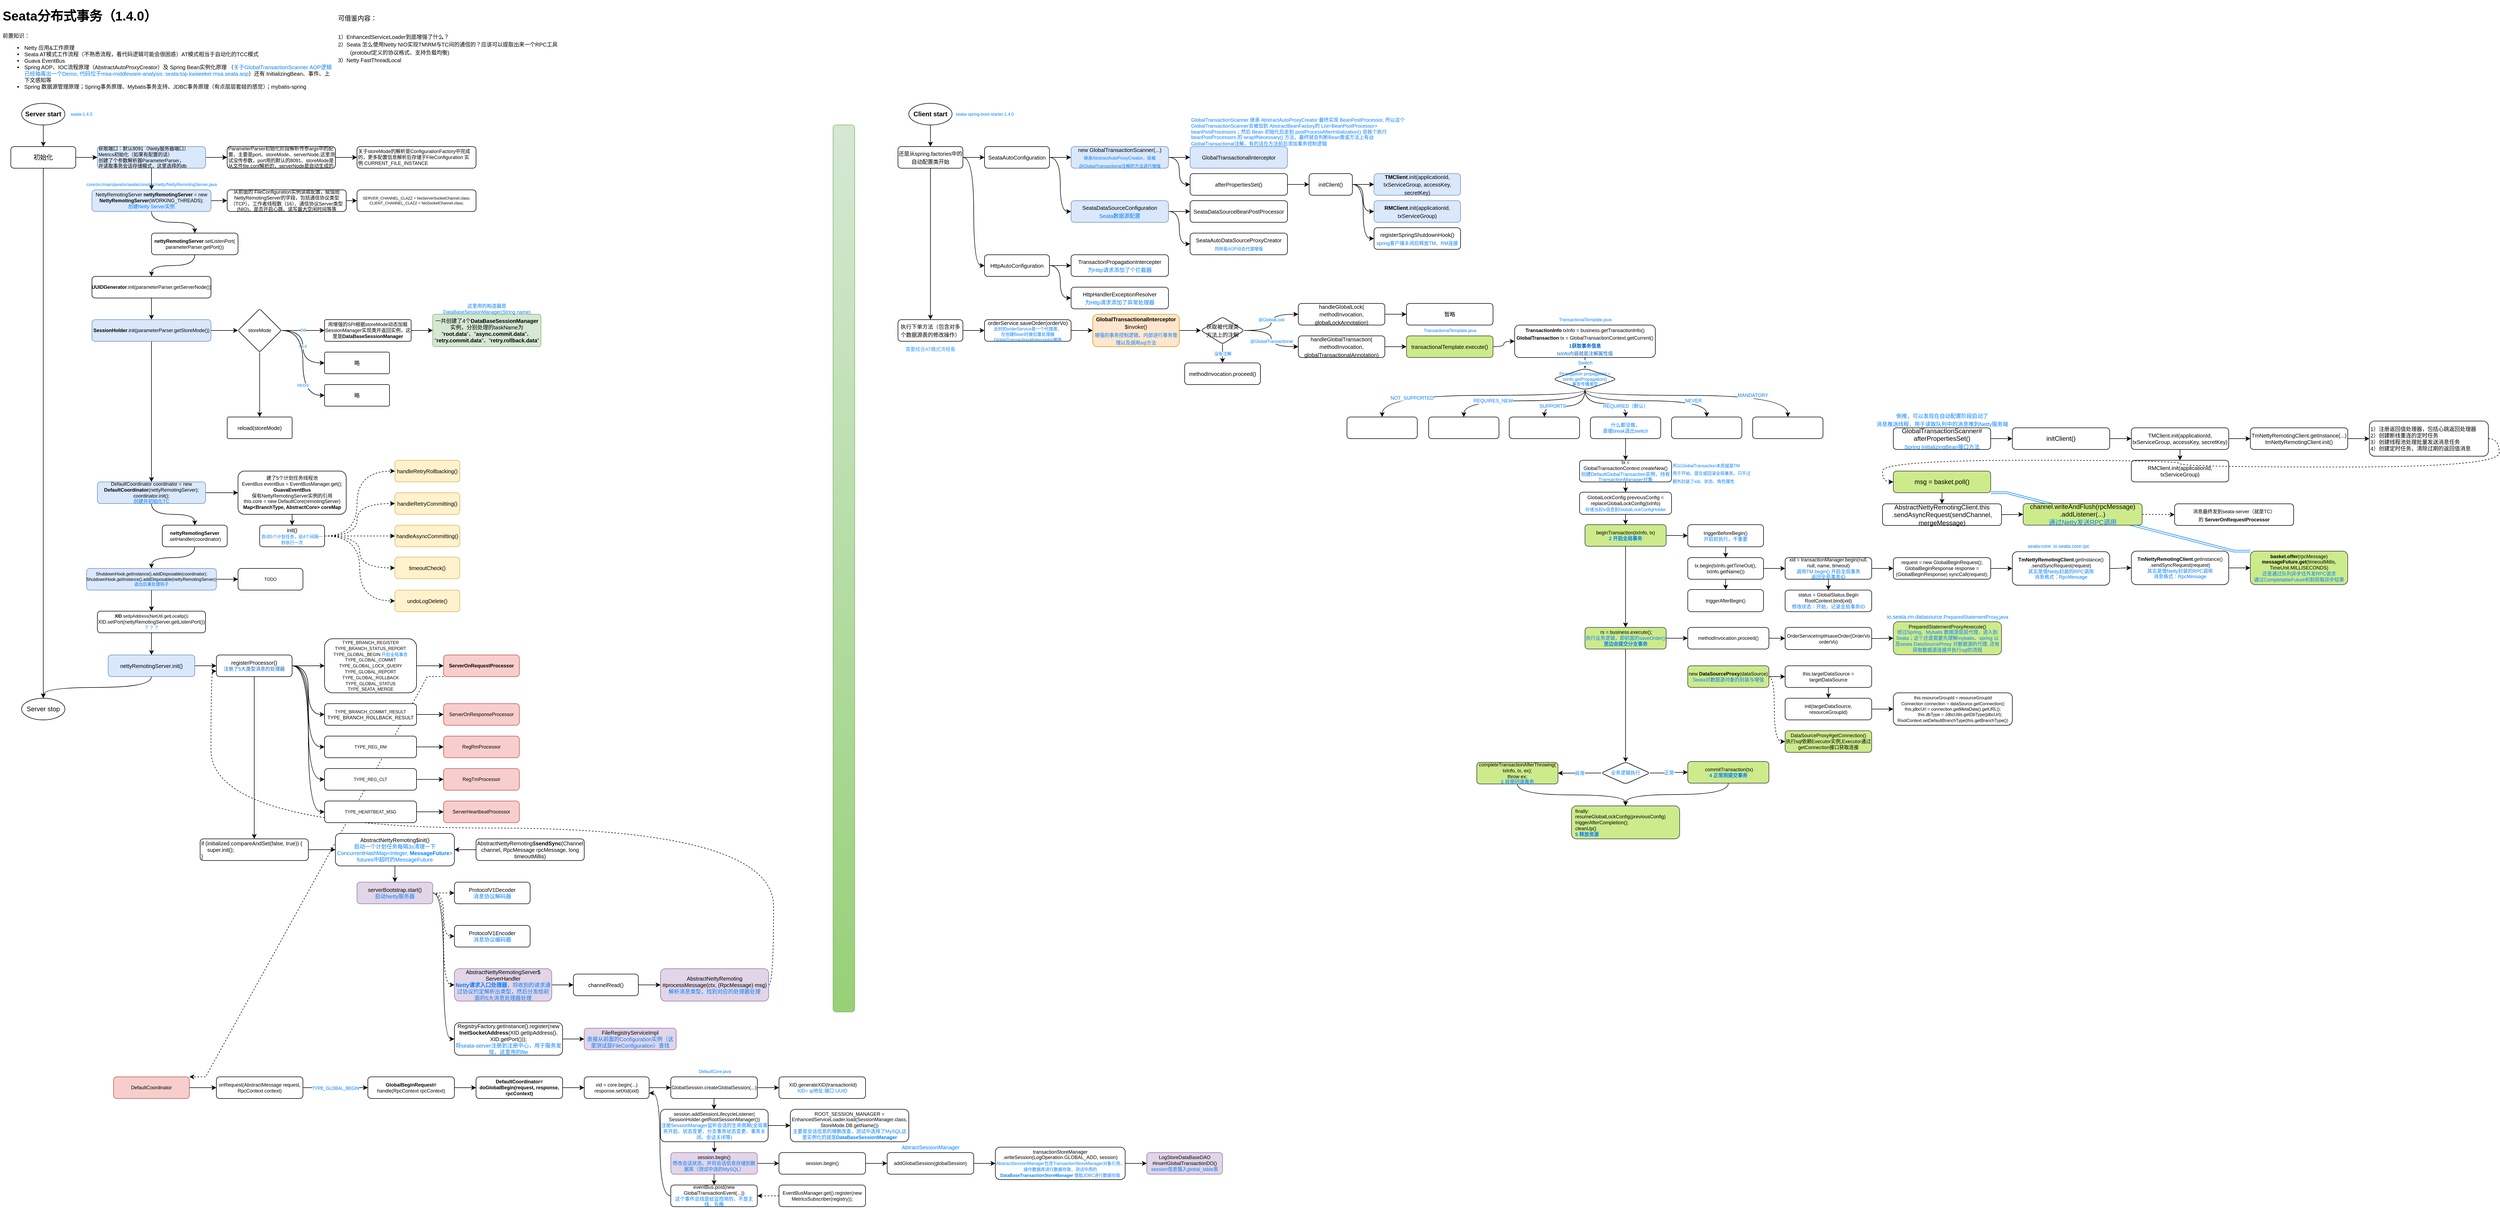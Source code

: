 <mxfile version="21.6.5" type="device" pages="2">
  <diagram id="sk2OgI7Z_z4Y8auxr5vS" name="Seata工作原理">
    <mxGraphModel dx="1434" dy="879" grid="1" gridSize="10" guides="1" tooltips="1" connect="1" arrows="1" fold="1" page="1" pageScale="1" pageWidth="827" pageHeight="1169" math="0" shadow="0">
      <root>
        <mxCell id="0" />
        <mxCell id="1" parent="0" />
        <mxCell id="aerit6e2gWrA8Y1na4JQ-1" style="edgeStyle=orthogonalEdgeStyle;rounded=0;orthogonalLoop=1;jettySize=auto;html=1;exitX=1;exitY=0.5;exitDx=0;exitDy=0;entryX=0;entryY=0.75;entryDx=0;entryDy=0;fontSize=10;fontColor=#007FFF;curved=1;dashed=1;" parent="1" source="aerit6e2gWrA8Y1na4JQ-4" target="gtt-FEtx9EPwhSPMZbqh-49" edge="1">
          <mxGeometry relative="1" as="geometry">
            <Array as="points">
              <mxPoint x="1450" y="1830" />
              <mxPoint x="1450" y="1540" />
              <mxPoint x="410" y="1540" />
              <mxPoint x="410" y="1250" />
            </Array>
          </mxGeometry>
        </mxCell>
        <mxCell id="gtt-FEtx9EPwhSPMZbqh-1" value="&lt;h1&gt;Seata分布式事务（1.4.0）&lt;/h1&gt;&lt;p style=&quot;font-size: 10px&quot;&gt;&lt;font style=&quot;font-size: 10px&quot;&gt;前置知识：&lt;br&gt;&lt;/font&gt;&lt;/p&gt;&lt;ul style=&quot;font-size: 10px&quot;&gt;&lt;li&gt;&lt;font style=&quot;font-size: 10px&quot;&gt;Netty 应用&amp;amp;工作原理&lt;/font&gt;&lt;/li&gt;&lt;li&gt;&lt;font style=&quot;font-size: 10px&quot;&gt;Seata AT模式工作流程（不熟悉流程，看代码逻辑可能会很困惑）AT模式相当于自动化的TCC模式&lt;/font&gt;&lt;/li&gt;&lt;li&gt;&lt;font style=&quot;font-size: 10px&quot;&gt;Guava EventBus&lt;/font&gt;&lt;/li&gt;&lt;li&gt;&lt;font style=&quot;font-size: 10px&quot;&gt;Spring AOP、IOC流程原理（AbstractAutoProxyCreator）及 Spring Bean实例化原理 （&lt;font style=&quot;font-size: 10px&quot; color=&quot;#007fff&quot;&gt;关于&lt;/font&gt;&lt;font color=&quot;#007fff&quot; style=&quot;font-size: 10px&quot;&gt;GlobalTransactionScanner AOP逻辑已经抽离出一个Demo, 代码位于msa-middleware-analysis: seata:top.kwseeker.msa.seata.aop&lt;/font&gt;）还有 InitializingBean、事件、上下文感知等&lt;/font&gt;&lt;/li&gt;&lt;li&gt;&lt;font style=&quot;font-size: 10px&quot;&gt;Spring 数据源管理原理；Spring事务原理、Mybatis事务支持、JDBC事务原理（有点层层套娃的感觉）；&lt;/font&gt;mybatis-spring&lt;br&gt;&lt;br&gt;&lt;/li&gt;&lt;/ul&gt;&lt;p&gt;&lt;/p&gt;" style="text;html=1;strokeColor=none;fillColor=none;spacing=5;spacingTop=-20;whiteSpace=wrap;overflow=hidden;rounded=0;" parent="1" vertex="1">
          <mxGeometry x="20" y="19" width="620" height="181" as="geometry" />
        </mxCell>
        <mxCell id="gtt-FEtx9EPwhSPMZbqh-4" value="" style="edgeStyle=orthogonalEdgeStyle;rounded=0;orthogonalLoop=1;jettySize=auto;html=1;" parent="1" source="gtt-FEtx9EPwhSPMZbqh-2" target="gtt-FEtx9EPwhSPMZbqh-3" edge="1">
          <mxGeometry relative="1" as="geometry" />
        </mxCell>
        <mxCell id="gtt-FEtx9EPwhSPMZbqh-2" value="&lt;b&gt;Server start&lt;/b&gt;" style="ellipse;whiteSpace=wrap;html=1;" parent="1" vertex="1">
          <mxGeometry x="60" y="200" width="80" height="40" as="geometry" />
        </mxCell>
        <mxCell id="gtt-FEtx9EPwhSPMZbqh-6" value="" style="edgeStyle=orthogonalEdgeStyle;rounded=0;orthogonalLoop=1;jettySize=auto;html=1;" parent="1" source="gtt-FEtx9EPwhSPMZbqh-3" target="gtt-FEtx9EPwhSPMZbqh-5" edge="1">
          <mxGeometry relative="1" as="geometry" />
        </mxCell>
        <mxCell id="gtt-FEtx9EPwhSPMZbqh-38" style="edgeStyle=orthogonalEdgeStyle;curved=1;rounded=0;orthogonalLoop=1;jettySize=auto;html=1;exitX=0.5;exitY=1;exitDx=0;exitDy=0;fontSize=8;fontColor=#007FFF;" parent="1" source="gtt-FEtx9EPwhSPMZbqh-3" target="gtt-FEtx9EPwhSPMZbqh-37" edge="1">
          <mxGeometry relative="1" as="geometry" />
        </mxCell>
        <mxCell id="gtt-FEtx9EPwhSPMZbqh-3" value="初始化" style="rounded=1;whiteSpace=wrap;html=1;" parent="1" vertex="1">
          <mxGeometry x="40" y="280" width="120" height="40" as="geometry" />
        </mxCell>
        <mxCell id="gtt-FEtx9EPwhSPMZbqh-8" value="" style="edgeStyle=orthogonalEdgeStyle;rounded=0;orthogonalLoop=1;jettySize=auto;html=1;fontSize=9;" parent="1" source="gtt-FEtx9EPwhSPMZbqh-5" target="gtt-FEtx9EPwhSPMZbqh-7" edge="1">
          <mxGeometry relative="1" as="geometry" />
        </mxCell>
        <mxCell id="gtt-FEtx9EPwhSPMZbqh-16" value="" style="edgeStyle=orthogonalEdgeStyle;rounded=0;orthogonalLoop=1;jettySize=auto;html=1;fontSize=9;" parent="1" source="gtt-FEtx9EPwhSPMZbqh-5" target="gtt-FEtx9EPwhSPMZbqh-15" edge="1">
          <mxGeometry relative="1" as="geometry" />
        </mxCell>
        <mxCell id="gtt-FEtx9EPwhSPMZbqh-5" value="获取端口：默认8091（Netty服务器端口）&lt;br&gt;Metrics初始化（如果有配置的话）&lt;br&gt;创建了个参数解析器ParameterParser，&lt;br&gt;并读取事务会话存储模式，这里选择的db" style="rounded=1;whiteSpace=wrap;html=1;fontSize=9;align=left;fillColor=#dae8fc;strokeColor=#6c8ebf;" parent="1" vertex="1">
          <mxGeometry x="200" y="280" width="200" height="40" as="geometry" />
        </mxCell>
        <mxCell id="gtt-FEtx9EPwhSPMZbqh-10" value="" style="edgeStyle=orthogonalEdgeStyle;rounded=0;orthogonalLoop=1;jettySize=auto;html=1;fontSize=9;" parent="1" source="gtt-FEtx9EPwhSPMZbqh-7" target="gtt-FEtx9EPwhSPMZbqh-9" edge="1">
          <mxGeometry relative="1" as="geometry" />
        </mxCell>
        <mxCell id="gtt-FEtx9EPwhSPMZbqh-7" value="ParameterParser初始化阶段解析传参args中的配置，主要是port、storeMode、serverNode,这里测试没传参数，port用的默认的8091、storeMode是从文件file.conf解析的，serverNode是自动生成的" style="rounded=1;whiteSpace=wrap;html=1;fontSize=9;align=left;" parent="1" vertex="1">
          <mxGeometry x="440" y="280" width="200" height="40" as="geometry" />
        </mxCell>
        <mxCell id="gtt-FEtx9EPwhSPMZbqh-9" value="关于storeMode的解析是ConfigurationFactory中完成的，更多配置信息解析后存储于FileConfiguration 实例&amp;nbsp;CURRENT_FILE_INSTANCE" style="rounded=1;whiteSpace=wrap;html=1;fontSize=9;align=left;" parent="1" vertex="1">
          <mxGeometry x="680" y="280" width="220" height="40" as="geometry" />
        </mxCell>
        <mxCell id="gtt-FEtx9EPwhSPMZbqh-18" value="" style="edgeStyle=orthogonalEdgeStyle;rounded=0;orthogonalLoop=1;jettySize=auto;html=1;fontSize=9;fontColor=#007FFF;curved=1;" parent="1" source="gtt-FEtx9EPwhSPMZbqh-15" target="gtt-FEtx9EPwhSPMZbqh-17" edge="1">
          <mxGeometry relative="1" as="geometry" />
        </mxCell>
        <mxCell id="gtt-FEtx9EPwhSPMZbqh-42" value="" style="edgeStyle=orthogonalEdgeStyle;curved=1;rounded=0;orthogonalLoop=1;jettySize=auto;html=1;fontSize=8;fontColor=#007FFF;" parent="1" source="gtt-FEtx9EPwhSPMZbqh-15" target="gtt-FEtx9EPwhSPMZbqh-41" edge="1">
          <mxGeometry relative="1" as="geometry" />
        </mxCell>
        <mxCell id="gtt-FEtx9EPwhSPMZbqh-15" value="NettyRemotingServer &lt;b&gt;nettyRemotingServer&lt;/b&gt; = new &lt;b&gt;NettyRemotingServer&lt;/b&gt;(WORKING_THREADS);&lt;br&gt;&lt;font color=&quot;#007fff&quot;&gt;创建Netty Server实例&lt;/font&gt;" style="rounded=1;whiteSpace=wrap;html=1;fontSize=9;align=center;fillColor=#dae8fc;strokeColor=#6c8ebf;" parent="1" vertex="1">
          <mxGeometry x="190" y="360" width="220" height="40" as="geometry" />
        </mxCell>
        <mxCell id="gtt-FEtx9EPwhSPMZbqh-28" style="edgeStyle=orthogonalEdgeStyle;curved=1;rounded=0;orthogonalLoop=1;jettySize=auto;html=1;exitX=0.5;exitY=1;exitDx=0;exitDy=0;entryX=0.5;entryY=0;entryDx=0;entryDy=0;fontSize=9;fontColor=#007FFF;" parent="1" source="gtt-FEtx9EPwhSPMZbqh-17" target="gtt-FEtx9EPwhSPMZbqh-19" edge="1">
          <mxGeometry relative="1" as="geometry" />
        </mxCell>
        <mxCell id="gtt-FEtx9EPwhSPMZbqh-17" value="&lt;b&gt;nettyRemotingServer&lt;/b&gt;.setListenPort(&lt;br&gt;parameterParser.getPort())" style="rounded=1;whiteSpace=wrap;html=1;fontSize=9;align=center;" parent="1" vertex="1">
          <mxGeometry x="300" y="440" width="160" height="40" as="geometry" />
        </mxCell>
        <mxCell id="gtt-FEtx9EPwhSPMZbqh-22" value="" style="edgeStyle=orthogonalEdgeStyle;rounded=0;orthogonalLoop=1;jettySize=auto;html=1;fontSize=9;fontColor=#007FFF;" parent="1" source="gtt-FEtx9EPwhSPMZbqh-19" target="gtt-FEtx9EPwhSPMZbqh-21" edge="1">
          <mxGeometry relative="1" as="geometry" />
        </mxCell>
        <mxCell id="gtt-FEtx9EPwhSPMZbqh-19" value="&lt;b&gt;UUIDGenerator&lt;/b&gt;.init(parameterParser.getServerNode())" style="rounded=1;whiteSpace=wrap;html=1;fontSize=9;align=center;" parent="1" vertex="1">
          <mxGeometry x="190" y="520" width="220" height="40" as="geometry" />
        </mxCell>
        <mxCell id="gtt-FEtx9EPwhSPMZbqh-24" value="" style="edgeStyle=orthogonalEdgeStyle;rounded=0;orthogonalLoop=1;jettySize=auto;html=1;fontSize=9;fontColor=#007FFF;curved=1;" parent="1" source="gtt-FEtx9EPwhSPMZbqh-21" target="gtt-FEtx9EPwhSPMZbqh-23" edge="1">
          <mxGeometry relative="1" as="geometry" />
        </mxCell>
        <mxCell id="gtt-FEtx9EPwhSPMZbqh-46" value="" style="edgeStyle=orthogonalEdgeStyle;curved=1;rounded=0;orthogonalLoop=1;jettySize=auto;html=1;fontSize=7;fontColor=#007FFF;entryX=0;entryY=0.5;entryDx=0;entryDy=0;" parent="1" source="gtt-FEtx9EPwhSPMZbqh-21" target="gtt-FEtx9EPwhSPMZbqh-53" edge="1">
          <mxGeometry relative="1" as="geometry">
            <mxPoint x="460" y="620" as="targetPoint" />
          </mxGeometry>
        </mxCell>
        <mxCell id="gtt-FEtx9EPwhSPMZbqh-21" value="&lt;b&gt;SessionHolder&lt;/b&gt;.init(parameterParser.getStoreMode())" style="rounded=1;whiteSpace=wrap;html=1;fontSize=9;align=center;fillColor=#dae8fc;strokeColor=#6c8ebf;" parent="1" vertex="1">
          <mxGeometry x="190" y="600" width="220" height="40" as="geometry" />
        </mxCell>
        <mxCell id="gtt-FEtx9EPwhSPMZbqh-30" value="" style="edgeStyle=orthogonalEdgeStyle;curved=1;rounded=0;orthogonalLoop=1;jettySize=auto;html=1;fontSize=9;fontColor=#007FFF;" parent="1" source="gtt-FEtx9EPwhSPMZbqh-23" target="gtt-FEtx9EPwhSPMZbqh-29" edge="1">
          <mxGeometry relative="1" as="geometry" />
        </mxCell>
        <mxCell id="gtt-FEtx9EPwhSPMZbqh-48" value="" style="edgeStyle=orthogonalEdgeStyle;curved=1;rounded=0;orthogonalLoop=1;jettySize=auto;html=1;fontSize=7;fontColor=#007FFF;" parent="1" source="gtt-FEtx9EPwhSPMZbqh-23" target="gtt-FEtx9EPwhSPMZbqh-47" edge="1">
          <mxGeometry relative="1" as="geometry" />
        </mxCell>
        <mxCell id="gtt-FEtx9EPwhSPMZbqh-23" value="DefaultCoordinator coordinator = new &lt;b&gt;DefaultCoordinator&lt;/b&gt;(nettyRemotingServer);&lt;br&gt;coordinator.init();&lt;br&gt;&lt;font color=&quot;#007fff&quot;&gt;创建并初始化TC&lt;/font&gt;" style="rounded=1;whiteSpace=wrap;html=1;fontSize=9;align=center;fillColor=#dae8fc;strokeColor=#6c8ebf;" parent="1" vertex="1">
          <mxGeometry x="200" y="900" width="200" height="40" as="geometry" />
        </mxCell>
        <mxCell id="gtt-FEtx9EPwhSPMZbqh-32" value="" style="edgeStyle=orthogonalEdgeStyle;curved=1;rounded=0;orthogonalLoop=1;jettySize=auto;html=1;fontSize=9;fontColor=#007FFF;" parent="1" source="gtt-FEtx9EPwhSPMZbqh-29" target="gtt-FEtx9EPwhSPMZbqh-31" edge="1">
          <mxGeometry relative="1" as="geometry" />
        </mxCell>
        <mxCell id="gtt-FEtx9EPwhSPMZbqh-29" value="&lt;b&gt;nettyRemotingServer&lt;/b&gt;&lt;br&gt;.setHandler(coordinator)" style="rounded=1;whiteSpace=wrap;html=1;fontSize=9;align=center;" parent="1" vertex="1">
          <mxGeometry x="320" y="980" width="120" height="40" as="geometry" />
        </mxCell>
        <mxCell id="gtt-FEtx9EPwhSPMZbqh-34" value="" style="edgeStyle=orthogonalEdgeStyle;curved=1;rounded=0;orthogonalLoop=1;jettySize=auto;html=1;fontSize=8;fontColor=#007FFF;" parent="1" source="gtt-FEtx9EPwhSPMZbqh-31" target="gtt-FEtx9EPwhSPMZbqh-33" edge="1">
          <mxGeometry relative="1" as="geometry" />
        </mxCell>
        <mxCell id="gtt-FEtx9EPwhSPMZbqh-52" value="" style="edgeStyle=orthogonalEdgeStyle;curved=1;rounded=0;orthogonalLoop=1;jettySize=auto;html=1;fontSize=7;fontColor=#007FFF;" parent="1" source="gtt-FEtx9EPwhSPMZbqh-31" target="gtt-FEtx9EPwhSPMZbqh-51" edge="1">
          <mxGeometry relative="1" as="geometry" />
        </mxCell>
        <mxCell id="gtt-FEtx9EPwhSPMZbqh-31" value="&lt;div style=&quot;font-size: 8px&quot;&gt;ShutdownHook.getInstance().addDisposable(coordinator);&lt;br&gt;&lt;span&gt;ShutdownHook.getInstance().addDisposable(nettyRemotingServer);&lt;br&gt;&lt;font color=&quot;#007fff&quot;&gt;退出后事处理钩子&lt;/font&gt;&lt;/span&gt;&lt;/div&gt;" style="rounded=1;whiteSpace=wrap;html=1;fontSize=9;align=center;fillColor=#dae8fc;strokeColor=#6c8ebf;" parent="1" vertex="1">
          <mxGeometry x="180" y="1060" width="240" height="40" as="geometry" />
        </mxCell>
        <mxCell id="gtt-FEtx9EPwhSPMZbqh-36" value="" style="edgeStyle=orthogonalEdgeStyle;curved=1;rounded=0;orthogonalLoop=1;jettySize=auto;html=1;fontSize=8;fontColor=#007FFF;" parent="1" source="gtt-FEtx9EPwhSPMZbqh-33" target="gtt-FEtx9EPwhSPMZbqh-35" edge="1">
          <mxGeometry relative="1" as="geometry" />
        </mxCell>
        <mxCell id="gtt-FEtx9EPwhSPMZbqh-33" value="&lt;div&gt;&lt;span style=&quot;font-size: 8px&quot;&gt;&lt;b&gt;XID&lt;/b&gt;.setIpAddress(NetUtil.getLocalIp())&lt;br&gt;&lt;/span&gt;XID.setPort(nettyRemotingServer.getListenPort())&lt;br&gt;&lt;font color=&quot;#007fff&quot;&gt;？？？&lt;/font&gt;&lt;/div&gt;" style="rounded=1;whiteSpace=wrap;html=1;fontSize=9;align=center;" parent="1" vertex="1">
          <mxGeometry x="200" y="1139" width="200" height="40" as="geometry" />
        </mxCell>
        <mxCell id="gtt-FEtx9EPwhSPMZbqh-39" style="edgeStyle=orthogonalEdgeStyle;curved=1;rounded=0;orthogonalLoop=1;jettySize=auto;html=1;exitX=0.5;exitY=1;exitDx=0;exitDy=0;entryX=0.5;entryY=0;entryDx=0;entryDy=0;fontSize=8;fontColor=#007FFF;" parent="1" source="gtt-FEtx9EPwhSPMZbqh-35" target="gtt-FEtx9EPwhSPMZbqh-37" edge="1">
          <mxGeometry relative="1" as="geometry" />
        </mxCell>
        <mxCell id="gtt-FEtx9EPwhSPMZbqh-50" value="" style="edgeStyle=orthogonalEdgeStyle;curved=1;rounded=0;orthogonalLoop=1;jettySize=auto;html=1;fontSize=7;fontColor=#007FFF;" parent="1" source="gtt-FEtx9EPwhSPMZbqh-35" target="gtt-FEtx9EPwhSPMZbqh-49" edge="1">
          <mxGeometry relative="1" as="geometry" />
        </mxCell>
        <mxCell id="gtt-FEtx9EPwhSPMZbqh-35" value="&lt;div&gt;&lt;font style=&quot;font-size: 10px&quot;&gt;nettyRemotingServer.init()&lt;/font&gt;&lt;br&gt;&lt;/div&gt;" style="rounded=1;whiteSpace=wrap;html=1;fontSize=9;align=center;fillColor=#dae8fc;strokeColor=#6c8ebf;" parent="1" vertex="1">
          <mxGeometry x="220" y="1220" width="160" height="40" as="geometry" />
        </mxCell>
        <mxCell id="gtt-FEtx9EPwhSPMZbqh-37" value="Server stop" style="ellipse;whiteSpace=wrap;html=1;" parent="1" vertex="1">
          <mxGeometry x="60" y="1300" width="80" height="40" as="geometry" />
        </mxCell>
        <mxCell id="gtt-FEtx9EPwhSPMZbqh-40" value="core/src/main/java/io/seata/core/rpc/netty/NettyRemotingServer.java" style="text;html=1;align=center;verticalAlign=middle;resizable=0;points=[];autosize=1;strokeColor=none;fillColor=none;fontSize=8;fontColor=#007FFF;" parent="1" vertex="1">
          <mxGeometry x="170" y="340" width="260" height="20" as="geometry" />
        </mxCell>
        <mxCell id="gtt-FEtx9EPwhSPMZbqh-44" value="" style="edgeStyle=orthogonalEdgeStyle;curved=1;rounded=0;orthogonalLoop=1;jettySize=auto;html=1;fontSize=8;fontColor=#007FFF;" parent="1" source="gtt-FEtx9EPwhSPMZbqh-41" target="gtt-FEtx9EPwhSPMZbqh-43" edge="1">
          <mxGeometry relative="1" as="geometry" />
        </mxCell>
        <mxCell id="gtt-FEtx9EPwhSPMZbqh-41" value="从前面的 FileConfiguration实例读取配置，赋值给NettyRemotingServer的字段，包括通信协议类型（TCP）、工作者线程数（16）、通信协议Server类型(NIO)、是否开启心跳、读写最大空闲时间等等" style="rounded=1;whiteSpace=wrap;html=1;fontSize=9;align=center;" parent="1" vertex="1">
          <mxGeometry x="440" y="360" width="220" height="40" as="geometry" />
        </mxCell>
        <mxCell id="gtt-FEtx9EPwhSPMZbqh-43" value="&lt;div style=&quot;font-size: 7px;&quot;&gt;&lt;div style=&quot;font-size: 7px;&quot;&gt;SERVER_CHANNEL_CLAZZ = NioServerSocketChannel.class;&lt;/div&gt;&lt;div style=&quot;font-size: 7px;&quot;&gt;CLIENT_CHANNEL_CLAZZ = NioSocketChannel.class;&lt;/div&gt;&lt;/div&gt;" style="rounded=1;whiteSpace=wrap;html=1;fontSize=7;align=center;" parent="1" vertex="1">
          <mxGeometry x="680" y="360" width="220" height="40" as="geometry" />
        </mxCell>
        <mxCell id="gtt-FEtx9EPwhSPMZbqh-72" style="edgeStyle=orthogonalEdgeStyle;curved=1;rounded=0;orthogonalLoop=1;jettySize=auto;html=1;exitX=0.5;exitY=1;exitDx=0;exitDy=0;fontSize=10;fontColor=#000000;" parent="1" source="gtt-FEtx9EPwhSPMZbqh-47" target="gtt-FEtx9EPwhSPMZbqh-71" edge="1">
          <mxGeometry relative="1" as="geometry" />
        </mxCell>
        <mxCell id="gtt-FEtx9EPwhSPMZbqh-47" value="建了5个计划任务线程池&lt;br&gt;EventBus eventBus = EventBusManager.get();&lt;br&gt;&lt;b&gt;GuavaEventBus&lt;/b&gt;&lt;br&gt;保有NettyRemotingServer实例的引用&lt;br&gt;this.core = new DefaultCore(remotingServer)&lt;br&gt;&lt;b&gt;Map&amp;lt;BranchType, AbstractCore&amp;gt; coreMap&lt;/b&gt;" style="rounded=1;whiteSpace=wrap;html=1;fontSize=9;align=center;" parent="1" vertex="1">
          <mxGeometry x="460" y="880" width="200" height="80" as="geometry" />
        </mxCell>
        <mxCell id="gtt-FEtx9EPwhSPMZbqh-85" value="" style="edgeStyle=orthogonalEdgeStyle;curved=1;rounded=0;orthogonalLoop=1;jettySize=auto;html=1;fontSize=10;fontColor=#FFFF00;" parent="1" source="gtt-FEtx9EPwhSPMZbqh-49" target="gtt-FEtx9EPwhSPMZbqh-84" edge="1">
          <mxGeometry relative="1" as="geometry" />
        </mxCell>
        <mxCell id="gtt-FEtx9EPwhSPMZbqh-87" value="" style="edgeStyle=orthogonalEdgeStyle;curved=1;rounded=0;orthogonalLoop=1;jettySize=auto;html=1;fontSize=10;fontColor=#FFFF00;" parent="1" source="gtt-FEtx9EPwhSPMZbqh-49" target="gtt-FEtx9EPwhSPMZbqh-86" edge="1">
          <mxGeometry relative="1" as="geometry" />
        </mxCell>
        <mxCell id="gtt-FEtx9EPwhSPMZbqh-103" style="edgeStyle=orthogonalEdgeStyle;curved=1;rounded=0;orthogonalLoop=1;jettySize=auto;html=1;exitX=1;exitY=0.5;exitDx=0;exitDy=0;entryX=0;entryY=0.5;entryDx=0;entryDy=0;fontSize=8;fontColor=#0066CC;" parent="1" source="gtt-FEtx9EPwhSPMZbqh-49" target="gtt-FEtx9EPwhSPMZbqh-92" edge="1">
          <mxGeometry relative="1" as="geometry" />
        </mxCell>
        <mxCell id="gtt-FEtx9EPwhSPMZbqh-104" style="edgeStyle=orthogonalEdgeStyle;curved=1;rounded=0;orthogonalLoop=1;jettySize=auto;html=1;exitX=1;exitY=0.5;exitDx=0;exitDy=0;entryX=0;entryY=0.5;entryDx=0;entryDy=0;fontSize=8;fontColor=#0066CC;" parent="1" source="gtt-FEtx9EPwhSPMZbqh-49" target="gtt-FEtx9EPwhSPMZbqh-95" edge="1">
          <mxGeometry relative="1" as="geometry" />
        </mxCell>
        <mxCell id="gtt-FEtx9EPwhSPMZbqh-105" style="edgeStyle=orthogonalEdgeStyle;curved=1;rounded=0;orthogonalLoop=1;jettySize=auto;html=1;exitX=1;exitY=0.5;exitDx=0;exitDy=0;entryX=0;entryY=0.5;entryDx=0;entryDy=0;fontSize=8;fontColor=#0066CC;" parent="1" source="gtt-FEtx9EPwhSPMZbqh-49" target="gtt-FEtx9EPwhSPMZbqh-98" edge="1">
          <mxGeometry relative="1" as="geometry" />
        </mxCell>
        <mxCell id="gtt-FEtx9EPwhSPMZbqh-106" style="edgeStyle=orthogonalEdgeStyle;curved=1;rounded=0;orthogonalLoop=1;jettySize=auto;html=1;exitX=1;exitY=0.5;exitDx=0;exitDy=0;entryX=0;entryY=0.5;entryDx=0;entryDy=0;fontSize=8;fontColor=#0066CC;" parent="1" source="gtt-FEtx9EPwhSPMZbqh-49" target="gtt-FEtx9EPwhSPMZbqh-101" edge="1">
          <mxGeometry relative="1" as="geometry" />
        </mxCell>
        <mxCell id="gtt-FEtx9EPwhSPMZbqh-49" value="&lt;div&gt;&lt;font style=&quot;font-size: 10px&quot;&gt;registerProcessor()&lt;br&gt;&lt;/font&gt;&lt;font color=&quot;#0066cc&quot;&gt;注册了5大类型消息的处理器&lt;/font&gt;&lt;/div&gt;" style="rounded=1;whiteSpace=wrap;html=1;fontSize=9;align=center;" parent="1" vertex="1">
          <mxGeometry x="420" y="1220" width="140" height="40" as="geometry" />
        </mxCell>
        <mxCell id="gtt-FEtx9EPwhSPMZbqh-51" value="&lt;div style=&quot;font-size: 8px&quot;&gt;TODO&lt;/div&gt;" style="rounded=1;whiteSpace=wrap;html=1;fontSize=9;align=center;" parent="1" vertex="1">
          <mxGeometry x="460" y="1060" width="120" height="40" as="geometry" />
        </mxCell>
        <mxCell id="gtt-FEtx9EPwhSPMZbqh-55" value="DB" style="edgeStyle=orthogonalEdgeStyle;curved=1;rounded=0;orthogonalLoop=1;jettySize=auto;html=1;fontSize=7;fontColor=#007FFF;" parent="1" source="gtt-FEtx9EPwhSPMZbqh-53" target="gtt-FEtx9EPwhSPMZbqh-54" edge="1">
          <mxGeometry relative="1" as="geometry" />
        </mxCell>
        <mxCell id="gtt-FEtx9EPwhSPMZbqh-57" value="FILE" style="edgeStyle=orthogonalEdgeStyle;curved=1;rounded=0;orthogonalLoop=1;jettySize=auto;html=1;exitX=1;exitY=0.5;exitDx=0;exitDy=0;entryX=0;entryY=0.5;entryDx=0;entryDy=0;fontSize=7;fontColor=#007FFF;" parent="1" source="gtt-FEtx9EPwhSPMZbqh-53" target="gtt-FEtx9EPwhSPMZbqh-56" edge="1">
          <mxGeometry relative="1" as="geometry" />
        </mxCell>
        <mxCell id="gtt-FEtx9EPwhSPMZbqh-59" value="REDIS" style="edgeStyle=orthogonalEdgeStyle;curved=1;rounded=0;orthogonalLoop=1;jettySize=auto;html=1;exitX=1;exitY=0.5;exitDx=0;exitDy=0;entryX=0;entryY=0.5;entryDx=0;entryDy=0;fontSize=7;fontColor=#007FFF;" parent="1" source="gtt-FEtx9EPwhSPMZbqh-53" target="gtt-FEtx9EPwhSPMZbqh-58" edge="1">
          <mxGeometry x="0.417" relative="1" as="geometry">
            <Array as="points">
              <mxPoint x="580" y="620" />
              <mxPoint x="580" y="740" />
            </Array>
            <mxPoint as="offset" />
          </mxGeometry>
        </mxCell>
        <mxCell id="gtt-FEtx9EPwhSPMZbqh-68" value="" style="edgeStyle=orthogonalEdgeStyle;curved=1;rounded=0;orthogonalLoop=1;jettySize=auto;html=1;fontSize=10;fontColor=#007FFF;" parent="1" source="gtt-FEtx9EPwhSPMZbqh-53" target="gtt-FEtx9EPwhSPMZbqh-67" edge="1">
          <mxGeometry relative="1" as="geometry" />
        </mxCell>
        <mxCell id="gtt-FEtx9EPwhSPMZbqh-53" value="&lt;span style=&quot;color: rgb(0 , 0 , 0) ; font-size: 9px&quot;&gt;storeMode&lt;/span&gt;" style="rhombus;whiteSpace=wrap;html=1;fontSize=7;fontColor=#007FFF;rounded=1;arcSize=7;" parent="1" vertex="1">
          <mxGeometry x="460" y="580" width="80" height="80" as="geometry" />
        </mxCell>
        <mxCell id="gtt-FEtx9EPwhSPMZbqh-62" value="" style="edgeStyle=orthogonalEdgeStyle;curved=1;rounded=0;orthogonalLoop=1;jettySize=auto;html=1;fontSize=9;fontColor=#000000;" parent="1" source="gtt-FEtx9EPwhSPMZbqh-54" target="gtt-FEtx9EPwhSPMZbqh-61" edge="1">
          <mxGeometry relative="1" as="geometry" />
        </mxCell>
        <mxCell id="gtt-FEtx9EPwhSPMZbqh-54" value="&lt;font style=&quot;font-size: 9px&quot;&gt;&lt;font style=&quot;font-size: 9px&quot; color=&quot;#000000&quot;&gt;用增强的SPI根据storeMode动态加载SessionManager实现类并返回实例，这里是&lt;/font&gt;&lt;font color=&quot;#000000&quot; style=&quot;font-size: 9px&quot;&gt;&lt;b&gt;DataBaseSessionManager&lt;/b&gt;&lt;/font&gt;&lt;/font&gt;" style="whiteSpace=wrap;html=1;fontSize=7;fontColor=#007FFF;rounded=1;arcSize=7;" parent="1" vertex="1">
          <mxGeometry x="620" y="600" width="160" height="40" as="geometry" />
        </mxCell>
        <mxCell id="gtt-FEtx9EPwhSPMZbqh-56" value="&lt;font style=&quot;font-size: 10px&quot; color=&quot;#000000&quot;&gt;略&lt;/font&gt;" style="whiteSpace=wrap;html=1;fontSize=7;fontColor=#007FFF;rounded=1;arcSize=7;" parent="1" vertex="1">
          <mxGeometry x="620" y="660" width="120" height="40" as="geometry" />
        </mxCell>
        <mxCell id="gtt-FEtx9EPwhSPMZbqh-58" value="&lt;font style=&quot;font-size: 10px&quot; color=&quot;#000000&quot;&gt;略&lt;/font&gt;" style="whiteSpace=wrap;html=1;fontSize=7;fontColor=#007FFF;rounded=1;arcSize=7;" parent="1" vertex="1">
          <mxGeometry x="620" y="720" width="120" height="40" as="geometry" />
        </mxCell>
        <mxCell id="gtt-FEtx9EPwhSPMZbqh-60" value="&lt;h1&gt;&lt;span style=&quot;font-size: 12px ; font-weight: normal&quot;&gt;可借鉴内容：&lt;/span&gt;&amp;nbsp;&lt;/h1&gt;&lt;font style=&quot;font-size: 10px&quot;&gt;1）EnhancedServiceLoader到底增强了什么？&lt;br&gt;2）Seata 怎么使用Netty NIO实现TM\RM与TC间的通信的？应该可以提取出来一个RPC工具&lt;br&gt;&lt;span style=&quot;white-space: pre&quot;&gt;&#x9;&lt;/span&gt;(protobuf定义的协议格式、支持负载均衡)&lt;br&gt;3）Netty FastThreadLocal&lt;/font&gt;&lt;br&gt;&lt;p&gt;&lt;/p&gt;" style="text;html=1;strokeColor=none;fillColor=none;spacing=5;spacingTop=-20;whiteSpace=wrap;overflow=hidden;rounded=0;" parent="1" vertex="1">
          <mxGeometry x="640" y="19" width="660" height="181" as="geometry" />
        </mxCell>
        <mxCell id="gtt-FEtx9EPwhSPMZbqh-61" value="&lt;font color=&quot;#000000&quot;&gt;&lt;font size=&quot;1&quot;&gt;一共创建了4个&lt;b&gt;DataBaseSessionManager&lt;/b&gt;实例，分别处理的taskName为&lt;/font&gt;&lt;br&gt;&lt;font size=&quot;1&quot;&gt;&quot;&lt;b&gt;root.data&lt;/b&gt;&quot;、&lt;/font&gt;&lt;font size=&quot;1&quot;&gt;&quot;&lt;b&gt;async.commit.data&lt;/b&gt;&quot;、&lt;/font&gt;&lt;br&gt;&lt;font size=&quot;1&quot;&gt;&quot;&lt;b&gt;retry.commit.data&lt;/b&gt;&quot;、&lt;/font&gt;&lt;font size=&quot;1&quot;&gt;&quot;&lt;b&gt;retry.rollback.data&lt;/b&gt;&quot;&lt;/font&gt;&lt;/font&gt;" style="whiteSpace=wrap;html=1;fontSize=7;rounded=1;arcSize=7;fillColor=#d5e8d4;strokeColor=#82b366;" parent="1" vertex="1">
          <mxGeometry x="820" y="590" width="200" height="60" as="geometry" />
        </mxCell>
        <mxCell id="gtt-FEtx9EPwhSPMZbqh-66" value="&lt;font color=&quot;#007fff&quot;&gt;这里用的构造器是DataBaseSessionManager(String name)&lt;br&gt;&lt;/font&gt;" style="text;html=1;strokeColor=none;fillColor=none;align=center;verticalAlign=middle;whiteSpace=wrap;rounded=0;fontSize=9;fontColor=#000000;" parent="1" vertex="1">
          <mxGeometry x="830" y="570" width="180" height="20" as="geometry" />
        </mxCell>
        <mxCell id="gtt-FEtx9EPwhSPMZbqh-67" value="&lt;font color=&quot;#000000&quot; style=&quot;font-size: 10px&quot;&gt;reload(storeMode)&lt;/font&gt;" style="whiteSpace=wrap;html=1;fontSize=7;fontColor=#007FFF;rounded=1;arcSize=7;" parent="1" vertex="1">
          <mxGeometry x="440" y="780" width="120" height="40" as="geometry" />
        </mxCell>
        <mxCell id="gtt-FEtx9EPwhSPMZbqh-74" value="" style="edgeStyle=orthogonalEdgeStyle;curved=1;rounded=0;orthogonalLoop=1;jettySize=auto;html=1;fontSize=10;fontColor=#000000;dashed=1;" parent="1" source="gtt-FEtx9EPwhSPMZbqh-71" target="gtt-FEtx9EPwhSPMZbqh-73" edge="1">
          <mxGeometry relative="1" as="geometry">
            <Array as="points">
              <mxPoint x="680" y="1000" />
              <mxPoint x="680" y="880" />
            </Array>
          </mxGeometry>
        </mxCell>
        <mxCell id="gtt-FEtx9EPwhSPMZbqh-80" style="edgeStyle=orthogonalEdgeStyle;curved=1;rounded=0;orthogonalLoop=1;jettySize=auto;html=1;exitX=1;exitY=0.5;exitDx=0;exitDy=0;dashed=1;fontSize=10;fontColor=#000000;" parent="1" source="gtt-FEtx9EPwhSPMZbqh-71" target="gtt-FEtx9EPwhSPMZbqh-76" edge="1">
          <mxGeometry relative="1" as="geometry">
            <Array as="points">
              <mxPoint x="680" y="1000" />
              <mxPoint x="680" y="940" />
            </Array>
          </mxGeometry>
        </mxCell>
        <mxCell id="gtt-FEtx9EPwhSPMZbqh-81" style="edgeStyle=orthogonalEdgeStyle;curved=1;rounded=0;orthogonalLoop=1;jettySize=auto;html=1;exitX=1;exitY=0.5;exitDx=0;exitDy=0;entryX=0;entryY=0.5;entryDx=0;entryDy=0;dashed=1;fontSize=10;fontColor=#000000;" parent="1" source="gtt-FEtx9EPwhSPMZbqh-71" target="gtt-FEtx9EPwhSPMZbqh-77" edge="1">
          <mxGeometry relative="1" as="geometry" />
        </mxCell>
        <mxCell id="gtt-FEtx9EPwhSPMZbqh-82" style="edgeStyle=orthogonalEdgeStyle;curved=1;rounded=0;orthogonalLoop=1;jettySize=auto;html=1;exitX=1;exitY=0.5;exitDx=0;exitDy=0;entryX=0;entryY=0.5;entryDx=0;entryDy=0;dashed=1;fontSize=10;fontColor=#000000;" parent="1" source="gtt-FEtx9EPwhSPMZbqh-71" target="gtt-FEtx9EPwhSPMZbqh-78" edge="1">
          <mxGeometry relative="1" as="geometry" />
        </mxCell>
        <mxCell id="gtt-FEtx9EPwhSPMZbqh-83" style="edgeStyle=orthogonalEdgeStyle;curved=1;rounded=0;orthogonalLoop=1;jettySize=auto;html=1;exitX=1;exitY=0.5;exitDx=0;exitDy=0;entryX=0;entryY=0.5;entryDx=0;entryDy=0;dashed=1;fontSize=10;fontColor=#000000;" parent="1" source="gtt-FEtx9EPwhSPMZbqh-71" target="gtt-FEtx9EPwhSPMZbqh-79" edge="1">
          <mxGeometry relative="1" as="geometry" />
        </mxCell>
        <mxCell id="gtt-FEtx9EPwhSPMZbqh-71" value="&lt;font&gt;&lt;span style=&quot;font-size: 10px&quot;&gt;init()&lt;/span&gt;&lt;br&gt;&lt;font color=&quot;#007fff&quot; style=&quot;font-size: 8px&quot;&gt;启动5个计划任务，前4个间隔一秒执行一次&lt;/font&gt;&lt;br&gt;&lt;/font&gt;" style="rounded=1;whiteSpace=wrap;html=1;fontSize=9;align=center;" parent="1" vertex="1">
          <mxGeometry x="500" y="980" width="120" height="40" as="geometry" />
        </mxCell>
        <mxCell id="gtt-FEtx9EPwhSPMZbqh-73" value="&lt;div&gt;&lt;font style=&quot;font-size: 10px&quot;&gt;handleRetryRollbacking()&lt;/font&gt;&lt;/div&gt;" style="rounded=1;whiteSpace=wrap;html=1;fontSize=9;align=center;fillColor=#fff2cc;strokeColor=#d6b656;" parent="1" vertex="1">
          <mxGeometry x="750" y="860" width="120" height="40" as="geometry" />
        </mxCell>
        <mxCell id="gtt-FEtx9EPwhSPMZbqh-76" value="&lt;div&gt;&lt;font style=&quot;font-size: 10px&quot;&gt;handleRetryCommitting()&lt;/font&gt;&lt;/div&gt;" style="rounded=1;whiteSpace=wrap;html=1;fontSize=9;align=center;fillColor=#fff2cc;strokeColor=#d6b656;" parent="1" vertex="1">
          <mxGeometry x="750" y="920" width="120" height="40" as="geometry" />
        </mxCell>
        <mxCell id="gtt-FEtx9EPwhSPMZbqh-77" value="&lt;div&gt;&lt;font style=&quot;font-size: 10px&quot;&gt;handleAsyncCommitting()&lt;/font&gt;&lt;/div&gt;" style="rounded=1;whiteSpace=wrap;html=1;fontSize=9;align=center;fillColor=#fff2cc;strokeColor=#d6b656;" parent="1" vertex="1">
          <mxGeometry x="750" y="980" width="120" height="40" as="geometry" />
        </mxCell>
        <mxCell id="gtt-FEtx9EPwhSPMZbqh-78" value="&lt;div&gt;&lt;font style=&quot;font-size: 10px&quot;&gt;timeoutCheck()&lt;/font&gt;&lt;/div&gt;" style="rounded=1;whiteSpace=wrap;html=1;fontSize=9;align=center;fillColor=#fff2cc;strokeColor=#d6b656;" parent="1" vertex="1">
          <mxGeometry x="750" y="1039" width="120" height="40" as="geometry" />
        </mxCell>
        <mxCell id="gtt-FEtx9EPwhSPMZbqh-79" value="&lt;div&gt;&lt;font style=&quot;font-size: 10px&quot;&gt;undoLogDelete()&lt;/font&gt;&lt;/div&gt;" style="rounded=1;whiteSpace=wrap;html=1;fontSize=9;align=center;fillColor=#fff2cc;strokeColor=#d6b656;" parent="1" vertex="1">
          <mxGeometry x="750" y="1100" width="120" height="40" as="geometry" />
        </mxCell>
        <mxCell id="gtt-FEtx9EPwhSPMZbqh-108" value="" style="edgeStyle=orthogonalEdgeStyle;curved=1;rounded=0;orthogonalLoop=1;jettySize=auto;html=1;fontSize=8;fontColor=#0066CC;" parent="1" source="gtt-FEtx9EPwhSPMZbqh-84" target="gtt-FEtx9EPwhSPMZbqh-107" edge="1">
          <mxGeometry relative="1" as="geometry" />
        </mxCell>
        <mxCell id="gtt-FEtx9EPwhSPMZbqh-84" value="&lt;div&gt;&lt;div&gt;&lt;span style=&quot;font-size: 10px&quot;&gt;if (initialized.compareAndSet(false, true)) {&lt;/span&gt;&lt;/div&gt;&lt;div&gt;&lt;span style=&quot;font-size: 10px&quot;&gt;&amp;nbsp; &amp;nbsp; super.init();&lt;/span&gt;&lt;/div&gt;&lt;div&gt;&lt;span style=&quot;font-size: 10px&quot;&gt;}&lt;/span&gt;&lt;/div&gt;&lt;/div&gt;" style="rounded=1;whiteSpace=wrap;html=1;fontSize=9;align=left;" parent="1" vertex="1">
          <mxGeometry x="390" y="1560" width="200" height="40" as="geometry" />
        </mxCell>
        <mxCell id="gtt-FEtx9EPwhSPMZbqh-89" value="" style="edgeStyle=orthogonalEdgeStyle;curved=1;rounded=0;orthogonalLoop=1;jettySize=auto;html=1;fontSize=10;fontColor=#0066CC;" parent="1" source="gtt-FEtx9EPwhSPMZbqh-86" target="gtt-FEtx9EPwhSPMZbqh-88" edge="1">
          <mxGeometry relative="1" as="geometry" />
        </mxCell>
        <mxCell id="8FWh-XU32rv7k2cZ-J7P-29" value="" style="edgeStyle=entityRelationEdgeStyle;rounded=0;orthogonalLoop=1;jettySize=auto;html=1;dashed=1;fontSize=10;fontColor=#007FFF;strokeColor=#000000;entryX=1;entryY=0;entryDx=0;entryDy=0;exitX=0;exitY=1;exitDx=0;exitDy=0;elbow=vertical;" parent="1" source="gtt-FEtx9EPwhSPMZbqh-88" target="8FWh-XU32rv7k2cZ-J7P-28" edge="1">
          <mxGeometry relative="1" as="geometry" />
        </mxCell>
        <mxCell id="gtt-FEtx9EPwhSPMZbqh-86" value="&lt;font style=&quot;font-size: 8px&quot;&gt;TYPE_BRANCH_REGISTER&lt;br&gt;TYPE_BRANCH_STATUS_REPORT&lt;br&gt;TYPE_GLOBAL_BEGIN &lt;font color=&quot;#007fff&quot;&gt;开启全局事务&lt;/font&gt;&lt;br&gt;TYPE_GLOBAL_COMMIT&lt;br&gt;TYPE_GLOBAL_LOCK_QUERY&lt;br&gt;TYPE_GLOBAL_REPORT&lt;br&gt;TYPE_GLOBAL_ROLLBACK&lt;br&gt;TYPE_GLOBAL_STATUS&lt;br&gt;TYPE_SEATA_MERGE&lt;/font&gt;" style="rounded=1;whiteSpace=wrap;html=1;fontSize=9;align=center;" parent="1" vertex="1">
          <mxGeometry x="620" y="1190" width="170" height="100" as="geometry" />
        </mxCell>
        <mxCell id="gtt-FEtx9EPwhSPMZbqh-88" value="&lt;b&gt;ServerOnRequestProcessor&lt;/b&gt;" style="rounded=1;whiteSpace=wrap;html=1;fontSize=9;align=center;fillColor=#f8cecc;strokeColor=#b85450;" parent="1" vertex="1">
          <mxGeometry x="840" y="1220" width="140" height="40" as="geometry" />
        </mxCell>
        <mxCell id="gtt-FEtx9EPwhSPMZbqh-91" value="" style="edgeStyle=orthogonalEdgeStyle;curved=1;rounded=0;orthogonalLoop=1;jettySize=auto;html=1;fontSize=10;fontColor=#0066CC;" parent="1" source="gtt-FEtx9EPwhSPMZbqh-92" target="gtt-FEtx9EPwhSPMZbqh-93" edge="1">
          <mxGeometry relative="1" as="geometry" />
        </mxCell>
        <mxCell id="gtt-FEtx9EPwhSPMZbqh-92" value="&lt;span style=&quot;font-size: 8px&quot;&gt;TYPE_BRANCH_COMMIT_RESULT&lt;br&gt;&lt;/span&gt;TYPE_BRANCH_ROLLBACK_RESULT" style="rounded=1;whiteSpace=wrap;html=1;fontSize=9;align=center;" parent="1" vertex="1">
          <mxGeometry x="620" y="1310" width="170" height="40" as="geometry" />
        </mxCell>
        <mxCell id="gtt-FEtx9EPwhSPMZbqh-93" value="ServerOnResponseProcessor" style="rounded=1;whiteSpace=wrap;html=1;fontSize=9;align=center;fillColor=#f8cecc;strokeColor=#b85450;" parent="1" vertex="1">
          <mxGeometry x="840" y="1310" width="140" height="40" as="geometry" />
        </mxCell>
        <mxCell id="gtt-FEtx9EPwhSPMZbqh-94" value="" style="edgeStyle=orthogonalEdgeStyle;curved=1;rounded=0;orthogonalLoop=1;jettySize=auto;html=1;fontSize=10;fontColor=#0066CC;" parent="1" source="gtt-FEtx9EPwhSPMZbqh-95" target="gtt-FEtx9EPwhSPMZbqh-96" edge="1">
          <mxGeometry relative="1" as="geometry" />
        </mxCell>
        <mxCell id="gtt-FEtx9EPwhSPMZbqh-95" value="&lt;span style=&quot;font-size: 8px&quot;&gt;TYPE_REG_RM&lt;/span&gt;" style="rounded=1;whiteSpace=wrap;html=1;fontSize=9;align=center;" parent="1" vertex="1">
          <mxGeometry x="620" y="1370" width="170" height="40" as="geometry" />
        </mxCell>
        <mxCell id="gtt-FEtx9EPwhSPMZbqh-96" value="RegRmProcessor" style="rounded=1;whiteSpace=wrap;html=1;fontSize=9;align=center;fillColor=#f8cecc;strokeColor=#b85450;" parent="1" vertex="1">
          <mxGeometry x="840" y="1370" width="140" height="40" as="geometry" />
        </mxCell>
        <mxCell id="gtt-FEtx9EPwhSPMZbqh-97" value="" style="edgeStyle=orthogonalEdgeStyle;curved=1;rounded=0;orthogonalLoop=1;jettySize=auto;html=1;fontSize=10;fontColor=#0066CC;" parent="1" source="gtt-FEtx9EPwhSPMZbqh-98" target="gtt-FEtx9EPwhSPMZbqh-99" edge="1">
          <mxGeometry relative="1" as="geometry" />
        </mxCell>
        <mxCell id="gtt-FEtx9EPwhSPMZbqh-98" value="&lt;span style=&quot;font-size: 8px&quot;&gt;TYPE_REG_CLT&lt;/span&gt;" style="rounded=1;whiteSpace=wrap;html=1;fontSize=9;align=center;" parent="1" vertex="1">
          <mxGeometry x="620" y="1430" width="170" height="40" as="geometry" />
        </mxCell>
        <mxCell id="gtt-FEtx9EPwhSPMZbqh-99" value="RegTmProcessor" style="rounded=1;whiteSpace=wrap;html=1;fontSize=9;align=center;fillColor=#f8cecc;strokeColor=#b85450;" parent="1" vertex="1">
          <mxGeometry x="840" y="1430" width="140" height="40" as="geometry" />
        </mxCell>
        <mxCell id="gtt-FEtx9EPwhSPMZbqh-100" value="" style="edgeStyle=orthogonalEdgeStyle;curved=1;rounded=0;orthogonalLoop=1;jettySize=auto;html=1;fontSize=10;fontColor=#0066CC;" parent="1" source="gtt-FEtx9EPwhSPMZbqh-101" target="gtt-FEtx9EPwhSPMZbqh-102" edge="1">
          <mxGeometry relative="1" as="geometry" />
        </mxCell>
        <mxCell id="gtt-FEtx9EPwhSPMZbqh-101" value="&lt;span style=&quot;font-size: 8px&quot;&gt;TYPE_HEARTBEAT_MSG&lt;/span&gt;" style="rounded=1;whiteSpace=wrap;html=1;fontSize=9;align=center;" parent="1" vertex="1">
          <mxGeometry x="620" y="1490" width="170" height="40" as="geometry" />
        </mxCell>
        <mxCell id="gtt-FEtx9EPwhSPMZbqh-102" value="ServerHeartbeatProcessor" style="rounded=1;whiteSpace=wrap;html=1;fontSize=9;align=center;fillColor=#f8cecc;strokeColor=#b85450;" parent="1" vertex="1">
          <mxGeometry x="840" y="1490" width="140" height="40" as="geometry" />
        </mxCell>
        <mxCell id="gtt-FEtx9EPwhSPMZbqh-110" value="" style="edgeStyle=orthogonalEdgeStyle;curved=1;rounded=0;orthogonalLoop=1;jettySize=auto;html=1;fontSize=8;fontColor=#0066CC;" parent="1" source="gtt-FEtx9EPwhSPMZbqh-107" target="gtt-FEtx9EPwhSPMZbqh-109" edge="1">
          <mxGeometry relative="1" as="geometry" />
        </mxCell>
        <mxCell id="gtt-FEtx9EPwhSPMZbqh-107" value="&lt;span style=&quot;font-size: 10px&quot;&gt;AbstractNettyRemoting$init()&lt;/span&gt;&lt;br&gt;&lt;span style=&quot;font-size: 10px&quot;&gt;&lt;font color=&quot;#007fff&quot;&gt;启动一个计划任务每隔3s清理一下ConcurrentHashMap&amp;lt;Integer, &lt;b&gt;MessageFuture&lt;/b&gt;&amp;gt; futures中超时的MessageFuture&lt;/font&gt;&lt;/span&gt;" style="rounded=1;whiteSpace=wrap;html=1;fontSize=9;align=center;" parent="1" vertex="1">
          <mxGeometry x="640" y="1550" width="220" height="60" as="geometry" />
        </mxCell>
        <mxCell id="gtt-FEtx9EPwhSPMZbqh-115" value="" style="edgeStyle=orthogonalEdgeStyle;curved=1;rounded=0;orthogonalLoop=1;jettySize=auto;html=1;fontSize=8;fontColor=#007FFF;dashed=1;" parent="1" source="gtt-FEtx9EPwhSPMZbqh-109" target="gtt-FEtx9EPwhSPMZbqh-114" edge="1">
          <mxGeometry relative="1" as="geometry" />
        </mxCell>
        <mxCell id="gtt-FEtx9EPwhSPMZbqh-118" style="edgeStyle=orthogonalEdgeStyle;curved=1;rounded=0;orthogonalLoop=1;jettySize=auto;html=1;exitX=1;exitY=0.5;exitDx=0;exitDy=0;entryX=0;entryY=0.5;entryDx=0;entryDy=0;fontSize=8;fontColor=#007FFF;dashed=1;" parent="1" source="gtt-FEtx9EPwhSPMZbqh-109" target="gtt-FEtx9EPwhSPMZbqh-116" edge="1">
          <mxGeometry relative="1" as="geometry" />
        </mxCell>
        <mxCell id="gtt-FEtx9EPwhSPMZbqh-121" style="edgeStyle=orthogonalEdgeStyle;curved=1;rounded=0;orthogonalLoop=1;jettySize=auto;html=1;exitX=1;exitY=0.5;exitDx=0;exitDy=0;entryX=0;entryY=0.5;entryDx=0;entryDy=0;dashed=1;fontSize=8;fontColor=#007FFF;" parent="1" source="gtt-FEtx9EPwhSPMZbqh-109" target="gtt-FEtx9EPwhSPMZbqh-119" edge="1">
          <mxGeometry relative="1" as="geometry" />
        </mxCell>
        <mxCell id="gtt-FEtx9EPwhSPMZbqh-124" style="edgeStyle=orthogonalEdgeStyle;curved=1;rounded=0;orthogonalLoop=1;jettySize=auto;html=1;exitX=1;exitY=0.5;exitDx=0;exitDy=0;entryX=0;entryY=0.5;entryDx=0;entryDy=0;fontSize=8;fontColor=#007FFF;" parent="1" source="gtt-FEtx9EPwhSPMZbqh-109" target="gtt-FEtx9EPwhSPMZbqh-122" edge="1">
          <mxGeometry relative="1" as="geometry" />
        </mxCell>
        <mxCell id="gtt-FEtx9EPwhSPMZbqh-109" value="&lt;span style=&quot;font-size: 10px&quot;&gt;serverBootstrap.start()&lt;br&gt;&lt;font color=&quot;#007fff&quot;&gt;启动Netty服务器&lt;/font&gt;&lt;br&gt;&lt;/span&gt;" style="rounded=1;whiteSpace=wrap;html=1;fontSize=9;align=center;fillColor=#e1d5e7;strokeColor=#9673a6;" parent="1" vertex="1">
          <mxGeometry x="680" y="1640" width="140" height="40" as="geometry" />
        </mxCell>
        <mxCell id="gtt-FEtx9EPwhSPMZbqh-113" style="edgeStyle=orthogonalEdgeStyle;curved=1;rounded=0;orthogonalLoop=1;jettySize=auto;html=1;exitX=0;exitY=0.5;exitDx=0;exitDy=0;entryX=1;entryY=0.5;entryDx=0;entryDy=0;fontSize=8;fontColor=#0066CC;" parent="1" source="gtt-FEtx9EPwhSPMZbqh-111" target="gtt-FEtx9EPwhSPMZbqh-107" edge="1">
          <mxGeometry relative="1" as="geometry" />
        </mxCell>
        <mxCell id="gtt-FEtx9EPwhSPMZbqh-111" value="&lt;span style=&quot;font-size: 10px&quot;&gt;AbstractNettyRemoting$&lt;/span&gt;&lt;span style=&quot;font-size: 10px&quot;&gt;&lt;b&gt;sendSync&lt;/b&gt;(Channel channel, RpcMessage rpcMessage, long timeoutMillis)&lt;/span&gt;" style="rounded=1;whiteSpace=wrap;html=1;fontSize=9;align=center;" parent="1" vertex="1">
          <mxGeometry x="900" y="1560" width="200" height="40" as="geometry" />
        </mxCell>
        <mxCell id="gtt-FEtx9EPwhSPMZbqh-114" value="&lt;span style=&quot;font-size: 10px&quot;&gt;ProtocolV1Decoder&lt;br&gt;&lt;font color=&quot;#007fff&quot;&gt;消息协议解码器&lt;/font&gt;&lt;br&gt;&lt;/span&gt;" style="rounded=1;whiteSpace=wrap;html=1;fontSize=9;align=center;" parent="1" vertex="1">
          <mxGeometry x="860" y="1640" width="140" height="40" as="geometry" />
        </mxCell>
        <mxCell id="gtt-FEtx9EPwhSPMZbqh-116" value="&lt;span style=&quot;font-size: 10px&quot;&gt;ProtocolV1Encoder&lt;br&gt;&lt;/span&gt;&lt;span style=&quot;color: rgb(0 , 127 , 255) ; font-size: 10px&quot;&gt;消息协议编码器&lt;/span&gt;&lt;span style=&quot;font-size: 10px&quot;&gt;&lt;br&gt;&lt;/span&gt;" style="rounded=1;whiteSpace=wrap;html=1;fontSize=9;align=center;" parent="1" vertex="1">
          <mxGeometry x="860" y="1720" width="140" height="40" as="geometry" />
        </mxCell>
        <mxCell id="aerit6e2gWrA8Y1na4JQ-3" value="" style="edgeStyle=orthogonalEdgeStyle;curved=1;rounded=0;orthogonalLoop=1;jettySize=auto;html=1;fontSize=10;fontColor=#007FFF;" parent="1" source="gtt-FEtx9EPwhSPMZbqh-119" target="aerit6e2gWrA8Y1na4JQ-2" edge="1">
          <mxGeometry relative="1" as="geometry" />
        </mxCell>
        <mxCell id="gtt-FEtx9EPwhSPMZbqh-119" value="&lt;span style=&quot;font-size: 10px&quot;&gt;AbstractNettyRemotingServer$&lt;br&gt;ServerHandler&lt;br&gt;&lt;font color=&quot;#007fff&quot;&gt;&lt;b&gt;Netty请求入口处理器&lt;/b&gt;，将收到的请求通过协议约定解析出类型，然后分发给前面的5大消息处理器处理&lt;/font&gt;&lt;br&gt;&lt;/span&gt;" style="rounded=1;whiteSpace=wrap;html=1;fontSize=9;align=center;fillColor=#e1d5e7;strokeColor=#9673a6;" parent="1" vertex="1">
          <mxGeometry x="860" y="1800" width="180" height="60" as="geometry" />
        </mxCell>
        <mxCell id="gtt-FEtx9EPwhSPMZbqh-126" value="" style="edgeStyle=orthogonalEdgeStyle;curved=1;rounded=0;orthogonalLoop=1;jettySize=auto;html=1;fontSize=8;fontColor=#007FFF;" parent="1" source="gtt-FEtx9EPwhSPMZbqh-122" target="gtt-FEtx9EPwhSPMZbqh-125" edge="1">
          <mxGeometry relative="1" as="geometry" />
        </mxCell>
        <mxCell id="gtt-FEtx9EPwhSPMZbqh-122" value="&lt;span style=&quot;font-size: 10px&quot;&gt;RegistryFactory.getInstance().register(new &lt;b&gt;InetSocketAddress&lt;/b&gt;(XID.getIpAddress(), XID.getPort()));&lt;br&gt;&lt;font color=&quot;#007fff&quot;&gt;将seata-server注册到注册中心，用于服务发现，这里用的file&lt;/font&gt;&lt;br&gt;&lt;/span&gt;" style="rounded=1;whiteSpace=wrap;html=1;fontSize=9;align=center;" parent="1" vertex="1">
          <mxGeometry x="860" y="1900" width="200" height="60" as="geometry" />
        </mxCell>
        <mxCell id="gtt-FEtx9EPwhSPMZbqh-125" value="&lt;span style=&quot;font-size: 10px&quot;&gt;FileRegistryServiceImpl&lt;/span&gt;&lt;br&gt;&lt;span style=&quot;font-size: 10px&quot;&gt;&lt;font color=&quot;#007fff&quot;&gt;直接从前面的Configuration实例（这里测试是FileConfiguration）查找&lt;/font&gt;&lt;/span&gt;" style="rounded=1;whiteSpace=wrap;html=1;fontSize=9;align=center;fillColor=#e1d5e7;strokeColor=#9673a6;" parent="1" vertex="1">
          <mxGeometry x="1100" y="1910" width="170" height="40" as="geometry" />
        </mxCell>
        <mxCell id="gtt-FEtx9EPwhSPMZbqh-127" value="seata-1.4.0" style="text;html=1;align=center;verticalAlign=middle;resizable=0;points=[];autosize=1;strokeColor=none;fillColor=none;fontSize=8;fontColor=#007FFF;" parent="1" vertex="1">
          <mxGeometry x="140" y="210" width="60" height="20" as="geometry" />
        </mxCell>
        <mxCell id="gtt-FEtx9EPwhSPMZbqh-134" value="" style="edgeStyle=orthogonalEdgeStyle;curved=1;rounded=0;orthogonalLoop=1;jettySize=auto;html=1;fontSize=8;fontColor=#007FFF;" parent="1" source="gtt-FEtx9EPwhSPMZbqh-128" target="gtt-FEtx9EPwhSPMZbqh-133" edge="1">
          <mxGeometry relative="1" as="geometry" />
        </mxCell>
        <mxCell id="gtt-FEtx9EPwhSPMZbqh-128" value="&lt;b&gt;Client start&lt;/b&gt;" style="ellipse;whiteSpace=wrap;html=1;" parent="1" vertex="1">
          <mxGeometry x="1700" y="200" width="80" height="40" as="geometry" />
        </mxCell>
        <mxCell id="gtt-FEtx9EPwhSPMZbqh-129" value="" style="whiteSpace=wrap;html=1;rounded=1;fontSize=8;fillColor=#d5e8d4;gradientColor=#97d077;strokeColor=#82b366;" parent="1" vertex="1">
          <mxGeometry x="1560" y="240" width="40" height="1640" as="geometry" />
        </mxCell>
        <mxCell id="gtt-FEtx9EPwhSPMZbqh-130" value="seata-spring-boot-starter:1.4.0" style="text;html=1;align=center;verticalAlign=middle;resizable=0;points=[];autosize=1;strokeColor=none;fillColor=none;fontSize=8;fontColor=#007FFF;" parent="1" vertex="1">
          <mxGeometry x="1780" y="210" width="120" height="20" as="geometry" />
        </mxCell>
        <mxCell id="gtt-FEtx9EPwhSPMZbqh-136" value="" style="edgeStyle=orthogonalEdgeStyle;curved=1;rounded=0;orthogonalLoop=1;jettySize=auto;html=1;fontSize=10;fontColor=#007FFF;" parent="1" source="gtt-FEtx9EPwhSPMZbqh-133" target="gtt-FEtx9EPwhSPMZbqh-135" edge="1">
          <mxGeometry relative="1" as="geometry" />
        </mxCell>
        <mxCell id="gtt-FEtx9EPwhSPMZbqh-138" style="edgeStyle=orthogonalEdgeStyle;curved=1;rounded=0;orthogonalLoop=1;jettySize=auto;html=1;exitX=1;exitY=0.5;exitDx=0;exitDy=0;entryX=0;entryY=0.5;entryDx=0;entryDy=0;fontSize=10;fontColor=#007FFF;" parent="1" source="gtt-FEtx9EPwhSPMZbqh-133" target="gtt-FEtx9EPwhSPMZbqh-137" edge="1">
          <mxGeometry relative="1" as="geometry" />
        </mxCell>
        <mxCell id="gtt-FEtx9EPwhSPMZbqh-155" style="edgeStyle=orthogonalEdgeStyle;curved=1;rounded=0;orthogonalLoop=1;jettySize=auto;html=1;exitX=0.5;exitY=1;exitDx=0;exitDy=0;fontSize=10;fontColor=#007FFF;entryX=0.5;entryY=0;entryDx=0;entryDy=0;" parent="1" source="gtt-FEtx9EPwhSPMZbqh-133" target="gtt-FEtx9EPwhSPMZbqh-156" edge="1">
          <mxGeometry relative="1" as="geometry">
            <mxPoint x="1740" y="560" as="targetPoint" />
          </mxGeometry>
        </mxCell>
        <mxCell id="gtt-FEtx9EPwhSPMZbqh-133" value="&lt;font style=&quot;font-size: 10px&quot;&gt;还是从spring.factories中的自动配置类开始&lt;/font&gt;" style="rounded=1;whiteSpace=wrap;html=1;" parent="1" vertex="1">
          <mxGeometry x="1680" y="280" width="120" height="40" as="geometry" />
        </mxCell>
        <mxCell id="gtt-FEtx9EPwhSPMZbqh-140" value="" style="edgeStyle=orthogonalEdgeStyle;curved=1;rounded=0;orthogonalLoop=1;jettySize=auto;html=1;fontSize=10;fontColor=#007FFF;" parent="1" source="gtt-FEtx9EPwhSPMZbqh-135" target="gtt-FEtx9EPwhSPMZbqh-139" edge="1">
          <mxGeometry relative="1" as="geometry" />
        </mxCell>
        <mxCell id="gtt-FEtx9EPwhSPMZbqh-154" style="edgeStyle=orthogonalEdgeStyle;curved=1;rounded=0;orthogonalLoop=1;jettySize=auto;html=1;exitX=1;exitY=0.5;exitDx=0;exitDy=0;entryX=0;entryY=0.5;entryDx=0;entryDy=0;fontSize=9;fontColor=#007FFF;" parent="1" source="gtt-FEtx9EPwhSPMZbqh-135" target="gtt-FEtx9EPwhSPMZbqh-148" edge="1">
          <mxGeometry relative="1" as="geometry" />
        </mxCell>
        <mxCell id="gtt-FEtx9EPwhSPMZbqh-135" value="&lt;font style=&quot;font-size: 10px&quot;&gt;SeataAutoConfiguration&lt;/font&gt;" style="rounded=1;whiteSpace=wrap;html=1;" parent="1" vertex="1">
          <mxGeometry x="1840" y="280" width="120" height="40" as="geometry" />
        </mxCell>
        <mxCell id="gtt-FEtx9EPwhSPMZbqh-144" value="" style="edgeStyle=orthogonalEdgeStyle;curved=1;rounded=0;orthogonalLoop=1;jettySize=auto;html=1;fontSize=9;fontColor=#007FFF;" parent="1" source="gtt-FEtx9EPwhSPMZbqh-137" target="gtt-FEtx9EPwhSPMZbqh-143" edge="1">
          <mxGeometry relative="1" as="geometry" />
        </mxCell>
        <mxCell id="gtt-FEtx9EPwhSPMZbqh-146" style="edgeStyle=orthogonalEdgeStyle;curved=1;rounded=0;orthogonalLoop=1;jettySize=auto;html=1;exitX=1;exitY=0.5;exitDx=0;exitDy=0;entryX=0;entryY=0.5;entryDx=0;entryDy=0;fontSize=9;fontColor=#007FFF;" parent="1" source="gtt-FEtx9EPwhSPMZbqh-137" target="gtt-FEtx9EPwhSPMZbqh-145" edge="1">
          <mxGeometry relative="1" as="geometry" />
        </mxCell>
        <mxCell id="gtt-FEtx9EPwhSPMZbqh-137" value="&lt;font style=&quot;font-size: 10px&quot;&gt;HttpAutoConfiguration&lt;/font&gt;" style="rounded=1;whiteSpace=wrap;html=1;" parent="1" vertex="1">
          <mxGeometry x="1840" y="480" width="120" height="40" as="geometry" />
        </mxCell>
        <mxCell id="gtt-FEtx9EPwhSPMZbqh-160" value="" style="edgeStyle=orthogonalEdgeStyle;curved=1;rounded=0;orthogonalLoop=1;jettySize=auto;html=1;fontSize=10;fontColor=#007FFF;" parent="1" source="gtt-FEtx9EPwhSPMZbqh-139" target="gtt-FEtx9EPwhSPMZbqh-159" edge="1">
          <mxGeometry relative="1" as="geometry" />
        </mxCell>
        <mxCell id="gtt-FEtx9EPwhSPMZbqh-161" style="edgeStyle=orthogonalEdgeStyle;curved=1;rounded=0;orthogonalLoop=1;jettySize=auto;html=1;exitX=1;exitY=0.5;exitDx=0;exitDy=0;fontSize=10;fontColor=#007FFF;entryX=0;entryY=0.5;entryDx=0;entryDy=0;" parent="1" source="gtt-FEtx9EPwhSPMZbqh-139" target="gtt-FEtx9EPwhSPMZbqh-162" edge="1">
          <mxGeometry relative="1" as="geometry">
            <mxPoint x="2220" y="350" as="targetPoint" />
            <Array as="points">
              <mxPoint x="2200" y="300" />
              <mxPoint x="2200" y="350" />
            </Array>
          </mxGeometry>
        </mxCell>
        <mxCell id="gtt-FEtx9EPwhSPMZbqh-139" value="&lt;font&gt;&lt;span style=&quot;font-size: 10px&quot;&gt;new GlobalTransactionScanner(...)&lt;br&gt;&lt;/span&gt;&lt;font color=&quot;#007fff&quot; style=&quot;font-size: 8px&quot;&gt;继承AbstractAutoProxyCreator，给被@GlobalTransactional注解的方法进行增强&lt;/font&gt;&lt;br&gt;&lt;/font&gt;" style="rounded=1;whiteSpace=wrap;html=1;fillColor=#dae8fc;strokeColor=#6c8ebf;" parent="1" vertex="1">
          <mxGeometry x="2000" y="280" width="180" height="40" as="geometry" />
        </mxCell>
        <mxCell id="gtt-FEtx9EPwhSPMZbqh-142" value="&lt;div style=&quot;font-size: 9px&quot;&gt;&lt;font style=&quot;font-size: 9px&quot;&gt;&lt;font style=&quot;font-size: 9px&quot;&gt;GlobalTransactionScanner 继承 AbstractAutoProxyCreator 最终实现 BeanPostProcessor, 所以这个GlobalTransactionScanner会被加到 AbstractBeanFactory的 List&amp;lt;BeanPostProcessor&amp;gt; beanPostProcessors；&lt;/font&gt;然后 Bean 初始化后走到 postProcessAfterInitialization() 会挨个执行 beanPostProcessors 的 wrapIfNecessary() 方法，最终就会判断Bean类或方法上有@&lt;/font&gt;&lt;/div&gt;&lt;font style=&quot;font-size: 9px&quot;&gt;GlobalTransactional注解，有的话在方法前后添加事务控制逻辑&lt;/font&gt;" style="text;html=1;strokeColor=none;fillColor=none;align=left;verticalAlign=middle;whiteSpace=wrap;rounded=0;fontSize=10;fontColor=#007FFF;" parent="1" vertex="1">
          <mxGeometry x="2220" y="225" width="400" height="55" as="geometry" />
        </mxCell>
        <mxCell id="gtt-FEtx9EPwhSPMZbqh-143" value="&lt;font style=&quot;font-size: 10px&quot;&gt;TransactionPropagationIntercepter&lt;br&gt;&lt;font color=&quot;#007fff&quot;&gt;为Http请求添加了个拦截器&lt;/font&gt;&lt;br&gt;&lt;/font&gt;" style="rounded=1;whiteSpace=wrap;html=1;" parent="1" vertex="1">
          <mxGeometry x="2000" y="480" width="180" height="40" as="geometry" />
        </mxCell>
        <mxCell id="gtt-FEtx9EPwhSPMZbqh-145" value="&lt;font style=&quot;font-size: 10px&quot;&gt;HttpHandlerExceptionResolver&lt;br&gt;&lt;font color=&quot;#007fff&quot;&gt;为Http请求添加了异常处理器&lt;/font&gt;&lt;br&gt;&lt;/font&gt;" style="rounded=1;whiteSpace=wrap;html=1;" parent="1" vertex="1">
          <mxGeometry x="2000" y="540" width="180" height="40" as="geometry" />
        </mxCell>
        <mxCell id="gtt-FEtx9EPwhSPMZbqh-152" style="edgeStyle=orthogonalEdgeStyle;curved=1;rounded=0;orthogonalLoop=1;jettySize=auto;html=1;exitX=1;exitY=0.5;exitDx=0;exitDy=0;fontSize=9;fontColor=#007FFF;" parent="1" source="gtt-FEtx9EPwhSPMZbqh-148" target="gtt-FEtx9EPwhSPMZbqh-150" edge="1">
          <mxGeometry relative="1" as="geometry" />
        </mxCell>
        <mxCell id="gtt-FEtx9EPwhSPMZbqh-153" style="edgeStyle=orthogonalEdgeStyle;curved=1;rounded=0;orthogonalLoop=1;jettySize=auto;html=1;exitX=1;exitY=0.5;exitDx=0;exitDy=0;entryX=0;entryY=0.5;entryDx=0;entryDy=0;fontSize=9;fontColor=#007FFF;" parent="1" source="gtt-FEtx9EPwhSPMZbqh-148" target="gtt-FEtx9EPwhSPMZbqh-151" edge="1">
          <mxGeometry relative="1" as="geometry" />
        </mxCell>
        <mxCell id="gtt-FEtx9EPwhSPMZbqh-148" value="&lt;font&gt;&lt;span style=&quot;font-size: 10px&quot;&gt;SeataDataSourceConfiguration&lt;br&gt;&lt;/span&gt;&lt;font color=&quot;#007fff&quot; style=&quot;font-size: 10px&quot;&gt;Seata数据源配置&lt;/font&gt;&lt;br&gt;&lt;/font&gt;" style="rounded=1;whiteSpace=wrap;html=1;fillColor=#dae8fc;strokeColor=#6c8ebf;" parent="1" vertex="1">
          <mxGeometry x="2000" y="380" width="180" height="40" as="geometry" />
        </mxCell>
        <mxCell id="gtt-FEtx9EPwhSPMZbqh-150" value="&lt;font&gt;&lt;span style=&quot;font-size: 10px&quot;&gt;SeataDataSourceBeanPostProcessor&lt;/span&gt;&lt;br&gt;&lt;/font&gt;" style="rounded=1;whiteSpace=wrap;html=1;" parent="1" vertex="1">
          <mxGeometry x="2220" y="380" width="180" height="40" as="geometry" />
        </mxCell>
        <mxCell id="gtt-FEtx9EPwhSPMZbqh-151" value="&lt;font&gt;&lt;span style=&quot;font-size: 10px&quot;&gt;SeataAutoDataSourceProxyCreator&lt;br&gt;&lt;/span&gt;&lt;font color=&quot;#007fff&quot; style=&quot;font-size: 8px&quot;&gt;同样是AOP动态代理增强&lt;/font&gt;&lt;br&gt;&lt;/font&gt;" style="rounded=1;whiteSpace=wrap;html=1;" parent="1" vertex="1">
          <mxGeometry x="2220" y="440" width="180" height="40" as="geometry" />
        </mxCell>
        <mxCell id="gtt-FEtx9EPwhSPMZbqh-173" style="edgeStyle=orthogonalEdgeStyle;curved=1;rounded=0;orthogonalLoop=1;jettySize=auto;html=1;exitX=1;exitY=0.5;exitDx=0;exitDy=0;entryX=0;entryY=0.5;entryDx=0;entryDy=0;fontSize=8;fontColor=#007FFF;" parent="1" source="gtt-FEtx9EPwhSPMZbqh-156" target="gtt-FEtx9EPwhSPMZbqh-157" edge="1">
          <mxGeometry relative="1" as="geometry" />
        </mxCell>
        <mxCell id="gtt-FEtx9EPwhSPMZbqh-156" value="&lt;font&gt;&lt;span style=&quot;font-size: 10px&quot;&gt;执行下单方法（包含对多个数据源表的修改操作）&lt;/span&gt;&lt;br&gt;&lt;/font&gt;" style="rounded=1;whiteSpace=wrap;html=1;" parent="1" vertex="1">
          <mxGeometry x="1680" y="600" width="120" height="40" as="geometry" />
        </mxCell>
        <mxCell id="gtt-FEtx9EPwhSPMZbqh-174" style="edgeStyle=orthogonalEdgeStyle;curved=1;rounded=0;orthogonalLoop=1;jettySize=auto;html=1;exitX=1;exitY=0.5;exitDx=0;exitDy=0;entryX=0;entryY=0.5;entryDx=0;entryDy=0;fontSize=8;fontColor=#007FFF;" parent="1" source="gtt-FEtx9EPwhSPMZbqh-157" target="gtt-FEtx9EPwhSPMZbqh-171" edge="1">
          <mxGeometry relative="1" as="geometry" />
        </mxCell>
        <mxCell id="gtt-FEtx9EPwhSPMZbqh-157" value="&lt;font style=&quot;font-size: 8px&quot;&gt;&lt;span style=&quot;font-size: 10px&quot;&gt;orderService.saveOrder(orderVo)&lt;br&gt;&lt;/span&gt;&lt;div&gt;&lt;span&gt;&lt;font color=&quot;#007fff&quot;&gt;此时的orderService是一个代理类，&lt;/font&gt;&lt;/span&gt;&lt;/div&gt;&lt;div&gt;&lt;span&gt;&lt;font color=&quot;#007fff&quot;&gt;在创建Bean时被后置处理器GlobalTransactionalInterceptor增强&lt;/font&gt;&lt;/span&gt;&lt;/div&gt;&lt;/font&gt;" style="rounded=1;whiteSpace=wrap;html=1;" parent="1" vertex="1">
          <mxGeometry x="1840" y="600" width="160" height="40" as="geometry" />
        </mxCell>
        <mxCell id="gtt-FEtx9EPwhSPMZbqh-159" value="&lt;font&gt;&lt;span style=&quot;font-size: 10px&quot;&gt;GlobalTransactionalInterceptor&lt;/span&gt;&lt;br&gt;&lt;/font&gt;" style="rounded=1;whiteSpace=wrap;html=1;fillColor=#dae8fc;strokeColor=#6c8ebf;" parent="1" vertex="1">
          <mxGeometry x="2220" y="280" width="180" height="40" as="geometry" />
        </mxCell>
        <mxCell id="gtt-FEtx9EPwhSPMZbqh-164" value="" style="edgeStyle=orthogonalEdgeStyle;curved=1;rounded=0;orthogonalLoop=1;jettySize=auto;html=1;fontSize=10;fontColor=#007FFF;" parent="1" source="gtt-FEtx9EPwhSPMZbqh-162" target="gtt-FEtx9EPwhSPMZbqh-163" edge="1">
          <mxGeometry relative="1" as="geometry" />
        </mxCell>
        <mxCell id="gtt-FEtx9EPwhSPMZbqh-162" value="&lt;font&gt;&lt;span style=&quot;font-size: 10px&quot;&gt;afterPropertiesSet()&lt;/span&gt;&lt;br&gt;&lt;/font&gt;" style="rounded=1;whiteSpace=wrap;html=1;" parent="1" vertex="1">
          <mxGeometry x="2220" y="330" width="180" height="40" as="geometry" />
        </mxCell>
        <mxCell id="gtt-FEtx9EPwhSPMZbqh-166" value="" style="edgeStyle=orthogonalEdgeStyle;curved=1;rounded=0;orthogonalLoop=1;jettySize=auto;html=1;fontSize=10;fontColor=#007FFF;" parent="1" source="gtt-FEtx9EPwhSPMZbqh-163" target="gtt-FEtx9EPwhSPMZbqh-165" edge="1">
          <mxGeometry relative="1" as="geometry" />
        </mxCell>
        <mxCell id="gtt-FEtx9EPwhSPMZbqh-167" style="edgeStyle=orthogonalEdgeStyle;curved=1;rounded=0;orthogonalLoop=1;jettySize=auto;html=1;exitX=1;exitY=0.5;exitDx=0;exitDy=0;fontSize=10;fontColor=#007FFF;entryX=0;entryY=0.5;entryDx=0;entryDy=0;" parent="1" source="gtt-FEtx9EPwhSPMZbqh-163" target="gtt-FEtx9EPwhSPMZbqh-168" edge="1">
          <mxGeometry relative="1" as="geometry">
            <mxPoint x="2530" y="430" as="targetPoint" />
          </mxGeometry>
        </mxCell>
        <mxCell id="gtt-FEtx9EPwhSPMZbqh-170" style="edgeStyle=orthogonalEdgeStyle;curved=1;rounded=0;orthogonalLoop=1;jettySize=auto;html=1;exitX=1;exitY=0.5;exitDx=0;exitDy=0;entryX=0;entryY=0.5;entryDx=0;entryDy=0;fontSize=10;fontColor=#007FFF;" parent="1" source="gtt-FEtx9EPwhSPMZbqh-163" target="gtt-FEtx9EPwhSPMZbqh-169" edge="1">
          <mxGeometry relative="1" as="geometry" />
        </mxCell>
        <mxCell id="gtt-FEtx9EPwhSPMZbqh-163" value="&lt;font&gt;&lt;span style=&quot;font-size: 10px&quot;&gt;initClient()&lt;/span&gt;&lt;br&gt;&lt;/font&gt;" style="rounded=1;whiteSpace=wrap;html=1;" parent="1" vertex="1">
          <mxGeometry x="2440" y="330" width="80" height="40" as="geometry" />
        </mxCell>
        <mxCell id="gtt-FEtx9EPwhSPMZbqh-165" value="&lt;font&gt;&lt;span style=&quot;font-size: 10px&quot;&gt;&lt;b&gt;TMClient&lt;/b&gt;.init(applicationId, txServiceGroup, accessKey, secretKey)&lt;/span&gt;&lt;br&gt;&lt;/font&gt;" style="rounded=1;whiteSpace=wrap;html=1;fillColor=#dae8fc;strokeColor=#6c8ebf;" parent="1" vertex="1">
          <mxGeometry x="2560" y="330" width="160" height="40" as="geometry" />
        </mxCell>
        <mxCell id="gtt-FEtx9EPwhSPMZbqh-168" value="&lt;font&gt;&lt;span style=&quot;font-size: 10px&quot;&gt;&lt;b&gt;RMClient&lt;/b&gt;.init(applicationId, txServiceGroup)&lt;/span&gt;&lt;br&gt;&lt;/font&gt;" style="rounded=1;whiteSpace=wrap;html=1;fillColor=#dae8fc;strokeColor=#6c8ebf;" parent="1" vertex="1">
          <mxGeometry x="2560" y="380" width="160" height="40" as="geometry" />
        </mxCell>
        <mxCell id="gtt-FEtx9EPwhSPMZbqh-169" value="&lt;font&gt;&lt;span style=&quot;font-size: 10px&quot;&gt;registerSpringShutdownHook()&lt;br&gt;&lt;/span&gt;&lt;font color=&quot;#007fff&quot; style=&quot;font-size: 9px&quot;&gt;spring客户端关闭后释放TM、RM连接&lt;/font&gt;&lt;br&gt;&lt;/font&gt;" style="rounded=1;whiteSpace=wrap;html=1;" parent="1" vertex="1">
          <mxGeometry x="2560" y="430" width="160" height="40" as="geometry" />
        </mxCell>
        <mxCell id="gtt-FEtx9EPwhSPMZbqh-176" value="" style="edgeStyle=orthogonalEdgeStyle;curved=1;rounded=0;orthogonalLoop=1;jettySize=auto;html=1;fontSize=8;fontColor=#007FFF;" parent="1" source="gtt-FEtx9EPwhSPMZbqh-171" target="gtt-FEtx9EPwhSPMZbqh-175" edge="1">
          <mxGeometry relative="1" as="geometry" />
        </mxCell>
        <mxCell id="gtt-FEtx9EPwhSPMZbqh-171" value="&lt;font&gt;&lt;span style=&quot;font-size: 10px&quot;&gt;&lt;b&gt;GlobalTransactionalInterceptor&lt;/b&gt;&lt;br&gt;$invoke()&lt;br&gt;&lt;/span&gt;&lt;font style=&quot;font-size: 9px&quot; color=&quot;#007fff&quot;&gt;增强的事务控制逻辑，内部进行事务管理以及调用sql方法&lt;/font&gt;&lt;br&gt;&lt;/font&gt;" style="rounded=1;whiteSpace=wrap;html=1;fillColor=#ffe6cc;strokeColor=#d79b00;" parent="1" vertex="1">
          <mxGeometry x="2040" y="590" width="160" height="60" as="geometry" />
        </mxCell>
        <mxCell id="gtt-FEtx9EPwhSPMZbqh-180" style="edgeStyle=orthogonalEdgeStyle;curved=1;rounded=0;orthogonalLoop=1;jettySize=auto;html=1;exitX=1;exitY=0.5;exitDx=0;exitDy=0;fontSize=10;fontColor=#007FFF;entryX=0;entryY=0.5;entryDx=0;entryDy=0;" parent="1" source="gtt-FEtx9EPwhSPMZbqh-175" target="gtt-FEtx9EPwhSPMZbqh-184" edge="1">
          <mxGeometry relative="1" as="geometry">
            <mxPoint x="2360" y="620" as="targetPoint" />
          </mxGeometry>
        </mxCell>
        <mxCell id="gtt-FEtx9EPwhSPMZbqh-188" value="@GlobalTransactional" style="edgeLabel;html=1;align=center;verticalAlign=middle;resizable=0;points=[];fontSize=8;fontColor=#007FFF;" parent="gtt-FEtx9EPwhSPMZbqh-180" vertex="1" connectable="0">
          <mxGeometry x="0.309" relative="1" as="geometry">
            <mxPoint x="-5" y="-10" as="offset" />
          </mxGeometry>
        </mxCell>
        <mxCell id="gtt-FEtx9EPwhSPMZbqh-183" style="edgeStyle=orthogonalEdgeStyle;curved=1;rounded=0;orthogonalLoop=1;jettySize=auto;html=1;exitX=1;exitY=0.5;exitDx=0;exitDy=0;entryX=0;entryY=0.5;entryDx=0;entryDy=0;fontSize=10;fontColor=#007FFF;" parent="1" source="gtt-FEtx9EPwhSPMZbqh-175" target="gtt-FEtx9EPwhSPMZbqh-186" edge="1">
          <mxGeometry relative="1" as="geometry">
            <mxPoint x="2360" y="680" as="targetPoint" />
          </mxGeometry>
        </mxCell>
        <mxCell id="gtt-FEtx9EPwhSPMZbqh-189" value="@GlobalLock" style="edgeLabel;html=1;align=center;verticalAlign=middle;resizable=0;points=[];fontSize=8;fontColor=#007FFF;" parent="gtt-FEtx9EPwhSPMZbqh-183" vertex="1" connectable="0">
          <mxGeometry x="0.144" relative="1" as="geometry">
            <mxPoint y="4" as="offset" />
          </mxGeometry>
        </mxCell>
        <mxCell id="gtt-FEtx9EPwhSPMZbqh-193" value="没有注解" style="edgeStyle=orthogonalEdgeStyle;curved=1;rounded=0;orthogonalLoop=1;jettySize=auto;html=1;exitX=0.5;exitY=1;exitDx=0;exitDy=0;fontSize=8;fontColor=#007FFF;" parent="1" source="gtt-FEtx9EPwhSPMZbqh-175" target="gtt-FEtx9EPwhSPMZbqh-192" edge="1">
          <mxGeometry relative="1" as="geometry" />
        </mxCell>
        <mxCell id="gtt-FEtx9EPwhSPMZbqh-175" value="&lt;font style=&quot;font-size: 10px&quot;&gt;获取被代理类&lt;br&gt;方法上的注解&lt;/font&gt;" style="rhombus;whiteSpace=wrap;html=1;rounded=1;arcSize=10;" parent="1" vertex="1">
          <mxGeometry x="2240" y="595" width="80" height="50" as="geometry" />
        </mxCell>
        <mxCell id="gtt-FEtx9EPwhSPMZbqh-191" value="" style="edgeStyle=orthogonalEdgeStyle;curved=1;rounded=0;orthogonalLoop=1;jettySize=auto;html=1;fontSize=8;fontColor=#007FFF;" parent="1" source="gtt-FEtx9EPwhSPMZbqh-184" target="gtt-FEtx9EPwhSPMZbqh-190" edge="1">
          <mxGeometry relative="1" as="geometry" />
        </mxCell>
        <mxCell id="gtt-FEtx9EPwhSPMZbqh-184" value="&lt;font&gt;&lt;span style=&quot;font-size: 10px&quot;&gt;handleGlobalTransaction(&lt;br&gt;methodInvocation, globalTransactionalAnnotation)&lt;/span&gt;&lt;br&gt;&lt;/font&gt;" style="rounded=1;whiteSpace=wrap;html=1;" parent="1" vertex="1">
          <mxGeometry x="2420" y="630" width="160" height="40" as="geometry" />
        </mxCell>
        <mxCell id="9hfFum3i3umnJGC0-6NU-4" style="edgeStyle=orthogonalEdgeStyle;rounded=0;orthogonalLoop=1;jettySize=auto;html=1;exitX=1;exitY=0.5;exitDx=0;exitDy=0;entryX=0;entryY=0.5;entryDx=0;entryDy=0;curved=1;" parent="1" source="gtt-FEtx9EPwhSPMZbqh-186" target="9hfFum3i3umnJGC0-6NU-2" edge="1">
          <mxGeometry relative="1" as="geometry" />
        </mxCell>
        <mxCell id="gtt-FEtx9EPwhSPMZbqh-186" value="&lt;font&gt;&lt;span style=&quot;font-size: 10px&quot;&gt;handleGlobalLock(&lt;br&gt;methodInvocation, globalLockAnnotation)&lt;/span&gt;&lt;br&gt;&lt;/font&gt;" style="rounded=1;whiteSpace=wrap;html=1;" parent="1" vertex="1">
          <mxGeometry x="2420" y="570" width="160" height="40" as="geometry" />
        </mxCell>
        <mxCell id="3WeorWaQAVRrGxh3a_DP-2" value="" style="edgeStyle=orthogonalEdgeStyle;rounded=0;orthogonalLoop=1;jettySize=auto;html=1;fontSize=8;fontColor=#007FFF;curved=1;" parent="1" source="gtt-FEtx9EPwhSPMZbqh-190" target="3WeorWaQAVRrGxh3a_DP-1" edge="1">
          <mxGeometry relative="1" as="geometry" />
        </mxCell>
        <mxCell id="gtt-FEtx9EPwhSPMZbqh-190" value="&lt;font&gt;&lt;span style=&quot;font-size: 10px&quot;&gt;transactionalTemplate.execute()&lt;/span&gt;&lt;br&gt;&lt;/font&gt;" style="rounded=1;whiteSpace=wrap;html=1;fillColor=#cdeb8b;strokeColor=#36393d;" parent="1" vertex="1">
          <mxGeometry x="2620" y="630" width="160" height="40" as="geometry" />
        </mxCell>
        <mxCell id="gtt-FEtx9EPwhSPMZbqh-192" value="&lt;font&gt;&lt;span style=&quot;font-size: 10px&quot;&gt;methodInvocation.proceed()&lt;/span&gt;&lt;br&gt;&lt;/font&gt;" style="rounded=1;whiteSpace=wrap;html=1;" parent="1" vertex="1">
          <mxGeometry x="2210" y="680" width="140" height="40" as="geometry" />
        </mxCell>
        <mxCell id="gtt-FEtx9EPwhSPMZbqh-195" value="TransactionalTemplate.java" style="text;html=1;align=center;verticalAlign=middle;resizable=0;points=[];autosize=1;strokeColor=none;fillColor=none;fontSize=8;fontColor=#007FFF;" parent="1" vertex="1">
          <mxGeometry x="2645" y="610" width="110" height="20" as="geometry" />
        </mxCell>
        <mxCell id="3WeorWaQAVRrGxh3a_DP-9" value="Switch" style="edgeStyle=orthogonalEdgeStyle;rounded=0;orthogonalLoop=1;jettySize=auto;html=1;exitX=0.5;exitY=1;exitDx=0;exitDy=0;entryX=0.5;entryY=0;entryDx=0;entryDy=0;fontSize=9;fontColor=#007FFF;" parent="1" source="3WeorWaQAVRrGxh3a_DP-1" target="3WeorWaQAVRrGxh3a_DP-7" edge="1">
          <mxGeometry relative="1" as="geometry" />
        </mxCell>
        <mxCell id="3WeorWaQAVRrGxh3a_DP-1" value="&lt;font style=&quot;font-size: 9px&quot;&gt;&lt;b&gt;TransactionInfo&lt;/b&gt; txInfo = business.getTransactionInfo()&lt;br&gt;&lt;b&gt;GlobalTransaction&lt;/b&gt; tx = GlobalTransactionContext.getCurrent()&lt;br&gt;&lt;font color=&quot;#0066cc&quot;&gt;&lt;b&gt;1获取事务信息&lt;br&gt;&lt;/b&gt;txInfo内容就是注解属性值&lt;/font&gt;&lt;br&gt;&lt;/font&gt;" style="rounded=1;whiteSpace=wrap;html=1;" parent="1" vertex="1">
          <mxGeometry x="2820" y="610" width="260" height="60" as="geometry" />
        </mxCell>
        <mxCell id="3WeorWaQAVRrGxh3a_DP-10" style="edgeStyle=orthogonalEdgeStyle;rounded=0;orthogonalLoop=1;jettySize=auto;html=1;exitX=0.5;exitY=1;exitDx=0;exitDy=0;fontSize=9;fontColor=#007FFF;curved=1;entryX=0.5;entryY=0;entryDx=0;entryDy=0;" parent="1" source="3WeorWaQAVRrGxh3a_DP-7" target="3WeorWaQAVRrGxh3a_DP-12" edge="1">
          <mxGeometry relative="1" as="geometry">
            <mxPoint x="2850" y="810" as="targetPoint" />
            <Array as="points">
              <mxPoint x="2950" y="740" />
              <mxPoint x="2575" y="740" />
            </Array>
          </mxGeometry>
        </mxCell>
        <mxCell id="3WeorWaQAVRrGxh3a_DP-11" value="NOT_SUPPORTED" style="edgeLabel;html=1;align=center;verticalAlign=middle;resizable=0;points=[];fontSize=9;fontColor=#007FFF;" parent="3WeorWaQAVRrGxh3a_DP-10" vertex="1" connectable="0">
          <mxGeometry x="-0.146" y="2" relative="1" as="geometry">
            <mxPoint x="-149" y="3" as="offset" />
          </mxGeometry>
        </mxCell>
        <mxCell id="3WeorWaQAVRrGxh3a_DP-14" value="SUPPORTS" style="edgeStyle=orthogonalEdgeStyle;curved=1;rounded=0;orthogonalLoop=1;jettySize=auto;html=1;exitX=0.5;exitY=1;exitDx=0;exitDy=0;entryX=0.5;entryY=0;entryDx=0;entryDy=0;fontSize=9;fontColor=#007FFF;" parent="1" source="3WeorWaQAVRrGxh3a_DP-7" target="3WeorWaQAVRrGxh3a_DP-13" edge="1">
          <mxGeometry x="0.44" relative="1" as="geometry">
            <Array as="points">
              <mxPoint x="2950" y="760" />
              <mxPoint x="2875" y="760" />
            </Array>
            <mxPoint as="offset" />
          </mxGeometry>
        </mxCell>
        <mxCell id="3WeorWaQAVRrGxh3a_DP-19" value="REQUIRES_NEW" style="edgeStyle=orthogonalEdgeStyle;curved=1;rounded=0;orthogonalLoop=1;jettySize=auto;html=1;exitX=0.5;exitY=1;exitDx=0;exitDy=0;entryX=0.5;entryY=0;entryDx=0;entryDy=0;fontSize=9;fontColor=#007FFF;" parent="1" source="3WeorWaQAVRrGxh3a_DP-7" target="3WeorWaQAVRrGxh3a_DP-16" edge="1">
          <mxGeometry x="0.387" relative="1" as="geometry">
            <Array as="points">
              <mxPoint x="2950" y="750" />
              <mxPoint x="2726" y="750" />
            </Array>
            <mxPoint as="offset" />
          </mxGeometry>
        </mxCell>
        <mxCell id="3WeorWaQAVRrGxh3a_DP-20" value="REQUIRED（默认）" style="edgeStyle=orthogonalEdgeStyle;curved=1;rounded=0;orthogonalLoop=1;jettySize=auto;html=1;exitX=0.5;exitY=1;exitDx=0;exitDy=0;entryX=0.5;entryY=0;entryDx=0;entryDy=0;fontSize=9;fontColor=#007FFF;" parent="1" source="3WeorWaQAVRrGxh3a_DP-7" target="3WeorWaQAVRrGxh3a_DP-15" edge="1">
          <mxGeometry x="0.68" relative="1" as="geometry">
            <mxPoint as="offset" />
          </mxGeometry>
        </mxCell>
        <mxCell id="3WeorWaQAVRrGxh3a_DP-21" value="NEVER" style="edgeStyle=orthogonalEdgeStyle;curved=1;rounded=0;orthogonalLoop=1;jettySize=auto;html=1;exitX=0.5;exitY=1;exitDx=0;exitDy=0;fontSize=9;fontColor=#007FFF;" parent="1" source="3WeorWaQAVRrGxh3a_DP-7" target="3WeorWaQAVRrGxh3a_DP-17" edge="1">
          <mxGeometry x="0.6" relative="1" as="geometry">
            <Array as="points">
              <mxPoint x="2950" y="750" />
              <mxPoint x="3175" y="750" />
            </Array>
            <mxPoint as="offset" />
          </mxGeometry>
        </mxCell>
        <mxCell id="3WeorWaQAVRrGxh3a_DP-22" value="MANDATORY" style="edgeStyle=orthogonalEdgeStyle;curved=1;rounded=0;orthogonalLoop=1;jettySize=auto;html=1;exitX=0.5;exitY=1;exitDx=0;exitDy=0;entryX=0.5;entryY=0;entryDx=0;entryDy=0;fontSize=9;fontColor=#007FFF;" parent="1" source="3WeorWaQAVRrGxh3a_DP-7" target="3WeorWaQAVRrGxh3a_DP-18" edge="1">
          <mxGeometry x="0.506" relative="1" as="geometry">
            <Array as="points">
              <mxPoint x="2950" y="740" />
              <mxPoint x="3325" y="740" />
            </Array>
            <mxPoint as="offset" />
          </mxGeometry>
        </mxCell>
        <mxCell id="3WeorWaQAVRrGxh3a_DP-7" value="Propagation propagation = txInfo.getPropagation()&lt;br&gt;事务传播类型" style="rhombus;whiteSpace=wrap;html=1;fontSize=8;fontColor=#007FFF;rounded=1;" parent="1" vertex="1">
          <mxGeometry x="2890" y="690" width="120" height="40" as="geometry" />
        </mxCell>
        <mxCell id="3WeorWaQAVRrGxh3a_DP-12" value="" style="rounded=1;whiteSpace=wrap;html=1;fontSize=9;fontColor=#007FFF;" parent="1" vertex="1">
          <mxGeometry x="2510" y="780" width="130" height="40" as="geometry" />
        </mxCell>
        <mxCell id="3WeorWaQAVRrGxh3a_DP-13" value="" style="rounded=1;whiteSpace=wrap;html=1;fontSize=9;fontColor=#007FFF;" parent="1" vertex="1">
          <mxGeometry x="2810" y="780" width="130" height="40" as="geometry" />
        </mxCell>
        <mxCell id="9hfFum3i3umnJGC0-6NU-6" style="edgeStyle=orthogonalEdgeStyle;curved=1;rounded=0;orthogonalLoop=1;jettySize=auto;html=1;exitX=0.5;exitY=1;exitDx=0;exitDy=0;" parent="1" source="3WeorWaQAVRrGxh3a_DP-15" target="9hfFum3i3umnJGC0-6NU-5" edge="1">
          <mxGeometry relative="1" as="geometry" />
        </mxCell>
        <mxCell id="3WeorWaQAVRrGxh3a_DP-15" value="什么都没做，&lt;br&gt;直接break退出switch" style="rounded=1;whiteSpace=wrap;html=1;fontSize=9;fontColor=#007FFF;" parent="1" vertex="1">
          <mxGeometry x="2960" y="780" width="130" height="40" as="geometry" />
        </mxCell>
        <mxCell id="3WeorWaQAVRrGxh3a_DP-16" value="" style="rounded=1;whiteSpace=wrap;html=1;fontSize=9;fontColor=#007FFF;" parent="1" vertex="1">
          <mxGeometry x="2661" y="780" width="130" height="40" as="geometry" />
        </mxCell>
        <mxCell id="3WeorWaQAVRrGxh3a_DP-17" value="" style="rounded=1;whiteSpace=wrap;html=1;fontSize=9;fontColor=#007FFF;" parent="1" vertex="1">
          <mxGeometry x="3110" y="780" width="130" height="40" as="geometry" />
        </mxCell>
        <mxCell id="3WeorWaQAVRrGxh3a_DP-18" value="" style="rounded=1;whiteSpace=wrap;html=1;fontSize=9;fontColor=#007FFF;" parent="1" vertex="1">
          <mxGeometry x="3260" y="780" width="130" height="40" as="geometry" />
        </mxCell>
        <mxCell id="3WeorWaQAVRrGxh3a_DP-26" value="" style="edgeStyle=orthogonalEdgeStyle;curved=1;rounded=0;orthogonalLoop=1;jettySize=auto;html=1;fontSize=9;fontColor=#000000;" parent="1" source="3WeorWaQAVRrGxh3a_DP-23" target="3WeorWaQAVRrGxh3a_DP-25" edge="1">
          <mxGeometry relative="1" as="geometry" />
        </mxCell>
        <mxCell id="3WeorWaQAVRrGxh3a_DP-23" value="&lt;font color=&quot;#000000&quot;&gt;GlobalLockConfig previousConfig = replaceGlobalLockConfig(txInfo)&lt;/font&gt;&lt;br&gt;&lt;font style=&quot;font-size: 8px&quot;&gt;存储当前tx信息到GlobalLockConfigHolder&lt;/font&gt;" style="whiteSpace=wrap;html=1;fontSize=9;fontColor=#007FFF;rounded=1;strokeColor=#000000;" parent="1" vertex="1">
          <mxGeometry x="2940" y="919" width="170" height="41" as="geometry" />
        </mxCell>
        <mxCell id="3WeorWaQAVRrGxh3a_DP-28" value="" style="edgeStyle=orthogonalEdgeStyle;curved=1;rounded=0;orthogonalLoop=1;jettySize=auto;html=1;fontSize=9;fontColor=#007FFF;" parent="1" source="3WeorWaQAVRrGxh3a_DP-25" target="3WeorWaQAVRrGxh3a_DP-27" edge="1">
          <mxGeometry relative="1" as="geometry" />
        </mxCell>
        <mxCell id="O6Wsa5e4rOjhvhJTCMX4-3" value="" style="edgeStyle=orthogonalEdgeStyle;rounded=0;orthogonalLoop=1;jettySize=auto;html=1;fontSize=9;fontColor=#3399FF;" parent="1" source="3WeorWaQAVRrGxh3a_DP-25" target="O6Wsa5e4rOjhvhJTCMX4-2" edge="1">
          <mxGeometry relative="1" as="geometry" />
        </mxCell>
        <mxCell id="3WeorWaQAVRrGxh3a_DP-25" value="&lt;font color=&quot;#000000&quot;&gt;beginTransaction(txInfo, tx)&lt;/font&gt;&lt;br&gt;&lt;font color=&quot;#007fff&quot;&gt;&lt;b&gt;2 开启全局事务&lt;/b&gt;&lt;/font&gt;" style="whiteSpace=wrap;html=1;fontSize=9;rounded=1;strokeColor=#36393d;fillColor=#cdeb8b;" parent="1" vertex="1">
          <mxGeometry x="2950" y="979" width="150" height="40" as="geometry" />
        </mxCell>
        <mxCell id="3WeorWaQAVRrGxh3a_DP-35" style="edgeStyle=orthogonalEdgeStyle;curved=1;rounded=0;orthogonalLoop=1;jettySize=auto;html=1;exitX=0.5;exitY=1;exitDx=0;exitDy=0;entryX=0.5;entryY=0;entryDx=0;entryDy=0;fontSize=9;fontColor=#007FFF;" parent="1" source="3WeorWaQAVRrGxh3a_DP-27" target="3WeorWaQAVRrGxh3a_DP-34" edge="1">
          <mxGeometry relative="1" as="geometry" />
        </mxCell>
        <mxCell id="3WeorWaQAVRrGxh3a_DP-44" style="edgeStyle=orthogonalEdgeStyle;curved=1;rounded=0;orthogonalLoop=1;jettySize=auto;html=1;exitX=1;exitY=0.5;exitDx=0;exitDy=0;fontSize=9;fontColor=#007FFF;" parent="1" source="3WeorWaQAVRrGxh3a_DP-27" target="3WeorWaQAVRrGxh3a_DP-43" edge="1">
          <mxGeometry relative="1" as="geometry" />
        </mxCell>
        <mxCell id="3WeorWaQAVRrGxh3a_DP-27" value="&lt;font color=&quot;#000000&quot;&gt;&amp;nbsp;rs = business.execute();&lt;/font&gt;&lt;br&gt;&lt;font color=&quot;#007fff&quot;&gt;执行业务逻辑，即前面的saveOrder()&lt;br&gt;&lt;b&gt;里边会提交分支事务&lt;/b&gt;&lt;br&gt;&lt;/font&gt;" style="whiteSpace=wrap;html=1;fontSize=9;rounded=1;strokeColor=#36393d;fillColor=#cdeb8b;" parent="1" vertex="1">
          <mxGeometry x="2950" y="1169" width="150" height="40" as="geometry" />
        </mxCell>
        <mxCell id="aerit6e2gWrA8Y1na4JQ-58" style="edgeStyle=orthogonalEdgeStyle;curved=1;rounded=0;orthogonalLoop=1;jettySize=auto;html=1;exitX=0.5;exitY=1;exitDx=0;exitDy=0;entryX=0.5;entryY=0;entryDx=0;entryDy=0;fontSize=8;fontColor=#007FFF;" parent="1" source="3WeorWaQAVRrGxh3a_DP-29" target="3WeorWaQAVRrGxh3a_DP-31" edge="1">
          <mxGeometry relative="1" as="geometry" />
        </mxCell>
        <mxCell id="3WeorWaQAVRrGxh3a_DP-29" value="&lt;font color=&quot;#000000&quot;&gt;&amp;nbsp;commitTransaction(tx)&lt;/font&gt;&lt;br&gt;&lt;b&gt;&lt;font color=&quot;#007fff&quot;&gt;4 正常则提交事务&lt;/font&gt;&lt;/b&gt;" style="whiteSpace=wrap;html=1;fontSize=9;rounded=1;strokeColor=#36393d;fillColor=#cdeb8b;" parent="1" vertex="1">
          <mxGeometry x="3140" y="1417" width="150" height="40" as="geometry" />
        </mxCell>
        <mxCell id="3WeorWaQAVRrGxh3a_DP-31" value="&lt;font color=&quot;#000000&quot;&gt;&amp;nbsp; finally:&lt;/font&gt;&lt;br&gt;&lt;font color=&quot;#000000&quot;&gt;&amp;nbsp; resumeGlobalLockConfig(previousConfig)&lt;/font&gt;&lt;br&gt;&lt;div style=&quot;color: rgb(0 , 0 , 0)&quot;&gt;&amp;nbsp; triggerAfterCompletion();&lt;/div&gt;&lt;div&gt;&lt;font color=&quot;#000000&quot;&gt;&amp;nbsp; cleanUp()&lt;/font&gt;&lt;br&gt;&lt;b&gt;&amp;nbsp; &lt;font color=&quot;#007fff&quot;&gt;5 释放资源&lt;/font&gt;&lt;/b&gt;&lt;/div&gt;" style="whiteSpace=wrap;html=1;fontSize=9;rounded=1;strokeColor=#36393d;align=left;fillColor=#cdeb8b;" parent="1" vertex="1">
          <mxGeometry x="2925" y="1499" width="200" height="61" as="geometry" />
        </mxCell>
        <mxCell id="3WeorWaQAVRrGxh3a_DP-40" value="正常" style="edgeStyle=orthogonalEdgeStyle;curved=1;rounded=0;orthogonalLoop=1;jettySize=auto;html=1;exitX=1;exitY=0.5;exitDx=0;exitDy=0;entryX=0;entryY=0.5;entryDx=0;entryDy=0;fontSize=9;fontColor=#007FFF;" parent="1" source="3WeorWaQAVRrGxh3a_DP-34" target="3WeorWaQAVRrGxh3a_DP-29" edge="1">
          <mxGeometry relative="1" as="geometry" />
        </mxCell>
        <mxCell id="3WeorWaQAVRrGxh3a_DP-41" value="异常" style="edgeStyle=orthogonalEdgeStyle;curved=1;rounded=0;orthogonalLoop=1;jettySize=auto;html=1;exitX=0;exitY=0.5;exitDx=0;exitDy=0;entryX=1;entryY=0.5;entryDx=0;entryDy=0;fontSize=9;fontColor=#007FFF;" parent="1" source="3WeorWaQAVRrGxh3a_DP-34" target="3WeorWaQAVRrGxh3a_DP-37" edge="1">
          <mxGeometry relative="1" as="geometry" />
        </mxCell>
        <mxCell id="3WeorWaQAVRrGxh3a_DP-34" value="业务逻辑执行" style="rhombus;whiteSpace=wrap;html=1;rounded=1;fontSize=9;fontColor=#007FFF;strokeColor=#000000;arcSize=11;" parent="1" vertex="1">
          <mxGeometry x="2980" y="1418" width="90" height="40.5" as="geometry" />
        </mxCell>
        <mxCell id="aerit6e2gWrA8Y1na4JQ-57" style="edgeStyle=orthogonalEdgeStyle;curved=1;rounded=0;orthogonalLoop=1;jettySize=auto;html=1;exitX=0.5;exitY=1;exitDx=0;exitDy=0;entryX=0.5;entryY=0;entryDx=0;entryDy=0;fontSize=8;fontColor=#007FFF;" parent="1" source="3WeorWaQAVRrGxh3a_DP-37" target="3WeorWaQAVRrGxh3a_DP-31" edge="1">
          <mxGeometry relative="1" as="geometry" />
        </mxCell>
        <mxCell id="3WeorWaQAVRrGxh3a_DP-37" value="&lt;div&gt;&lt;span style=&quot;color: rgb(0 , 0 , 0)&quot;&gt;completeTransactionAfterThrowing(&lt;/span&gt;&lt;/div&gt;&lt;div style=&quot;color: rgb(0 , 0 , 0)&quot;&gt;&lt;span&gt;txInfo, tx, ex);&lt;/span&gt;&lt;/div&gt;&lt;div&gt;&lt;font color=&quot;#000000&quot;&gt;throw ex;&lt;/font&gt;&lt;br&gt;&lt;font color=&quot;#3399ff&quot;&gt;&lt;b&gt;3 异常回滚事务&lt;/b&gt;&lt;/font&gt;&lt;/div&gt;" style="whiteSpace=wrap;html=1;fontSize=9;rounded=1;strokeColor=#36393d;align=center;fillColor=#cdeb8b;" parent="1" vertex="1">
          <mxGeometry x="2750" y="1418.5" width="150" height="40" as="geometry" />
        </mxCell>
        <mxCell id="aerit6e2gWrA8Y1na4JQ-43" value="" style="edgeStyle=orthogonalEdgeStyle;curved=1;rounded=0;orthogonalLoop=1;jettySize=auto;html=1;fontSize=10;fontColor=#007FFF;" parent="1" source="3WeorWaQAVRrGxh3a_DP-43" target="aerit6e2gWrA8Y1na4JQ-42" edge="1">
          <mxGeometry relative="1" as="geometry" />
        </mxCell>
        <mxCell id="3WeorWaQAVRrGxh3a_DP-43" value="&lt;font color=&quot;#000000&quot;&gt;methodInvocation.proceed()&lt;/font&gt;" style="whiteSpace=wrap;html=1;fontSize=9;fontColor=#007FFF;rounded=1;strokeColor=#000000;" parent="1" vertex="1">
          <mxGeometry x="3140" y="1169" width="150" height="40" as="geometry" />
        </mxCell>
        <mxCell id="9hfFum3i3umnJGC0-6NU-2" value="&lt;font&gt;&lt;span style=&quot;font-size: 10px&quot;&gt;暂略&lt;/span&gt;&lt;br&gt;&lt;/font&gt;" style="rounded=1;whiteSpace=wrap;html=1;" parent="1" vertex="1">
          <mxGeometry x="2620" y="570" width="160" height="40" as="geometry" />
        </mxCell>
        <mxCell id="9hfFum3i3umnJGC0-6NU-7" style="edgeStyle=orthogonalEdgeStyle;curved=1;rounded=0;orthogonalLoop=1;jettySize=auto;html=1;exitX=0.5;exitY=1;exitDx=0;exitDy=0;entryX=0.5;entryY=0;entryDx=0;entryDy=0;" parent="1" source="9hfFum3i3umnJGC0-6NU-5" target="3WeorWaQAVRrGxh3a_DP-23" edge="1">
          <mxGeometry relative="1" as="geometry" />
        </mxCell>
        <mxCell id="9hfFum3i3umnJGC0-6NU-5" value="&lt;font color=&quot;#000000&quot;&gt;tx = GlobalTransactionContext.createNew()&lt;/font&gt;&lt;br&gt;创建DefaultGlobalTransaction实例，持有TransactionManager对象" style="whiteSpace=wrap;html=1;fontSize=9;fontColor=#007FFF;rounded=1;strokeColor=#000000;" parent="1" vertex="1">
          <mxGeometry x="2940" y="860" width="170" height="40" as="geometry" />
        </mxCell>
        <mxCell id="9hfFum3i3umnJGC0-6NU-9" value="&lt;font style=&quot;font-size: 8px ; line-height: 1&quot;&gt;&lt;span&gt;所以GlobalTransaction本质就是TM&lt;/span&gt;&lt;br&gt;&lt;span&gt;用于开始、提交或回滚全局事务，只不过额外封装了xid、状态、角色属性&lt;/span&gt;&lt;br&gt;&lt;/font&gt;" style="text;html=1;strokeColor=none;fillColor=none;align=left;verticalAlign=middle;whiteSpace=wrap;rounded=0;fontColor=#007FFF;" parent="1" vertex="1">
          <mxGeometry x="3110" y="865" width="150" height="35" as="geometry" />
        </mxCell>
        <mxCell id="O6Wsa5e4rOjhvhJTCMX4-1" value="需要结合AT模式流程看" style="text;html=1;strokeColor=none;fillColor=none;align=center;verticalAlign=middle;whiteSpace=wrap;rounded=0;fontSize=9;fontColor=#3399FF;" parent="1" vertex="1">
          <mxGeometry x="1680" y="640" width="120" height="30" as="geometry" />
        </mxCell>
        <mxCell id="O6Wsa5e4rOjhvhJTCMX4-5" value="" style="edgeStyle=orthogonalEdgeStyle;rounded=0;orthogonalLoop=1;jettySize=auto;html=1;fontSize=9;fontColor=#3399FF;" parent="1" source="O6Wsa5e4rOjhvhJTCMX4-2" target="O6Wsa5e4rOjhvhJTCMX4-4" edge="1">
          <mxGeometry relative="1" as="geometry" />
        </mxCell>
        <mxCell id="O6Wsa5e4rOjhvhJTCMX4-2" value="triggerBeforeBegin()&lt;br&gt;&lt;font color=&quot;#007fff&quot;&gt;开启前执行，不重要&lt;/font&gt;" style="whiteSpace=wrap;html=1;fontSize=9;rounded=1;" parent="1" vertex="1">
          <mxGeometry x="3140" y="979" width="140" height="41" as="geometry" />
        </mxCell>
        <mxCell id="O6Wsa5e4rOjhvhJTCMX4-7" style="edgeStyle=orthogonalEdgeStyle;rounded=0;orthogonalLoop=1;jettySize=auto;html=1;exitX=0.5;exitY=1;exitDx=0;exitDy=0;entryX=0.5;entryY=0;entryDx=0;entryDy=0;fontSize=9;fontColor=#3399FF;" parent="1" source="O6Wsa5e4rOjhvhJTCMX4-4" target="O6Wsa5e4rOjhvhJTCMX4-6" edge="1">
          <mxGeometry relative="1" as="geometry" />
        </mxCell>
        <mxCell id="O6Wsa5e4rOjhvhJTCMX4-9" value="" style="edgeStyle=orthogonalEdgeStyle;rounded=0;orthogonalLoop=1;jettySize=auto;html=1;fontSize=9;fontColor=#007FFF;" parent="1" source="O6Wsa5e4rOjhvhJTCMX4-4" target="O6Wsa5e4rOjhvhJTCMX4-8" edge="1">
          <mxGeometry relative="1" as="geometry" />
        </mxCell>
        <mxCell id="O6Wsa5e4rOjhvhJTCMX4-4" value="tx.begin(txInfo.getTimeOut(), txInfo.getName())" style="whiteSpace=wrap;html=1;fontSize=9;rounded=1;" parent="1" vertex="1">
          <mxGeometry x="3140" y="1040" width="140" height="40" as="geometry" />
        </mxCell>
        <mxCell id="O6Wsa5e4rOjhvhJTCMX4-6" value="triggerAfterBegin()&lt;br&gt;" style="whiteSpace=wrap;html=1;fontSize=9;rounded=1;" parent="1" vertex="1">
          <mxGeometry x="3140" y="1099" width="140" height="41" as="geometry" />
        </mxCell>
        <mxCell id="O6Wsa5e4rOjhvhJTCMX4-11" value="" style="edgeStyle=orthogonalEdgeStyle;rounded=0;orthogonalLoop=1;jettySize=auto;html=1;fontSize=9;fontColor=#007FFF;" parent="1" source="O6Wsa5e4rOjhvhJTCMX4-8" target="O6Wsa5e4rOjhvhJTCMX4-10" edge="1">
          <mxGeometry relative="1" as="geometry" />
        </mxCell>
        <mxCell id="O6Wsa5e4rOjhvhJTCMX4-13" value="" style="edgeStyle=orthogonalEdgeStyle;rounded=0;orthogonalLoop=1;jettySize=auto;html=1;fontSize=9;fontColor=#007FFF;" parent="1" source="O6Wsa5e4rOjhvhJTCMX4-8" target="O6Wsa5e4rOjhvhJTCMX4-12" edge="1">
          <mxGeometry relative="1" as="geometry" />
        </mxCell>
        <mxCell id="O6Wsa5e4rOjhvhJTCMX4-8" value="xid = transactionManager.begin(null, null, name, timeout)&lt;br&gt;&lt;font color=&quot;#007fff&quot;&gt;调用TM begin() 开启全局事务&lt;br&gt;返回全局事务ID&lt;/font&gt;" style="whiteSpace=wrap;html=1;fontSize=9;rounded=1;" parent="1" vertex="1">
          <mxGeometry x="3320" y="1040" width="160" height="40" as="geometry" />
        </mxCell>
        <mxCell id="O6Wsa5e4rOjhvhJTCMX4-10" value="status = GlobalStatus.Begin&lt;br&gt;RootContext.bind(xid)&lt;br&gt;&lt;font color=&quot;#007fff&quot;&gt;修改状态：开始，记录全局事务ID&lt;/font&gt;" style="whiteSpace=wrap;html=1;fontSize=9;rounded=1;" parent="1" vertex="1">
          <mxGeometry x="3320" y="1100" width="160" height="40" as="geometry" />
        </mxCell>
        <mxCell id="O6Wsa5e4rOjhvhJTCMX4-15" value="" style="edgeStyle=orthogonalEdgeStyle;rounded=0;orthogonalLoop=1;jettySize=auto;html=1;fontSize=9;fontColor=#007FFF;curved=1;" parent="1" source="O6Wsa5e4rOjhvhJTCMX4-12" target="O6Wsa5e4rOjhvhJTCMX4-14" edge="1">
          <mxGeometry relative="1" as="geometry" />
        </mxCell>
        <mxCell id="O6Wsa5e4rOjhvhJTCMX4-12" value="request = new GlobalBeginRequest();&lt;br&gt;GlobalBeginResponse response = (GlobalBeginResponse) syncCall(request);" style="whiteSpace=wrap;html=1;fontSize=9;rounded=1;" parent="1" vertex="1">
          <mxGeometry x="3520" y="1040" width="180" height="40" as="geometry" />
        </mxCell>
        <mxCell id="8FWh-XU32rv7k2cZ-J7P-2" value="" style="edgeStyle=orthogonalEdgeStyle;curved=1;rounded=0;orthogonalLoop=1;jettySize=auto;html=1;fontSize=9;fontColor=#007FFF;" parent="1" source="O6Wsa5e4rOjhvhJTCMX4-14" target="8FWh-XU32rv7k2cZ-J7P-1" edge="1">
          <mxGeometry relative="1" as="geometry" />
        </mxCell>
        <mxCell id="O6Wsa5e4rOjhvhJTCMX4-14" value="&lt;b&gt;TmNettyRemotingClient&lt;/b&gt;.getInstance()&lt;br&gt;.sendSyncRequest(request)&lt;br&gt;&lt;font color=&quot;#007fff&quot;&gt;其实是借Netty封装的RPC调用&lt;br&gt;消息格式：RpcMessage&lt;br&gt;&lt;/font&gt;" style="whiteSpace=wrap;html=1;fontSize=9;rounded=1;" parent="1" vertex="1">
          <mxGeometry x="3740" y="1029" width="180" height="62" as="geometry" />
        </mxCell>
        <mxCell id="O6Wsa5e4rOjhvhJTCMX4-16" value="seata-core: io.seata.core.rpc" style="text;html=1;align=center;verticalAlign=middle;resizable=0;points=[];autosize=1;strokeColor=none;fillColor=none;fontSize=9;fontColor=#007FFF;" parent="1" vertex="1">
          <mxGeometry x="3760" y="1009" width="130" height="20" as="geometry" />
        </mxCell>
        <mxCell id="8FWh-XU32rv7k2cZ-J7P-4" value="" style="edgeStyle=orthogonalEdgeStyle;curved=1;rounded=0;orthogonalLoop=1;jettySize=auto;html=1;fontSize=9;fontColor=#007FFF;" parent="1" source="8FWh-XU32rv7k2cZ-J7P-1" target="8FWh-XU32rv7k2cZ-J7P-3" edge="1">
          <mxGeometry relative="1" as="geometry" />
        </mxCell>
        <mxCell id="8FWh-XU32rv7k2cZ-J7P-1" value="&lt;b&gt;TmNettyRemotingClient&lt;/b&gt;.getInstance()&lt;br&gt;.sendSyncRequest(request)&lt;br&gt;&lt;font color=&quot;#007fff&quot;&gt;其实是借Netty封装的RPC调用&lt;br&gt;消息格式：RpcMessage&lt;br&gt;&lt;/font&gt;" style="whiteSpace=wrap;html=1;fontSize=9;rounded=1;" parent="1" vertex="1">
          <mxGeometry x="3960" y="1028" width="180" height="62" as="geometry" />
        </mxCell>
        <mxCell id="8FWh-XU32rv7k2cZ-J7P-25" style="edgeStyle=entityRelationEdgeStyle;rounded=0;orthogonalLoop=1;jettySize=auto;html=1;exitX=0;exitY=0;exitDx=0;exitDy=0;entryX=1;entryY=1;entryDx=0;entryDy=0;fontSize=10;fontColor=#007FFF;elbow=vertical;shape=link;width=-3.333;strokeColor=#007FFF;" parent="1" source="8FWh-XU32rv7k2cZ-J7P-3" target="8FWh-XU32rv7k2cZ-J7P-6" edge="1">
          <mxGeometry relative="1" as="geometry" />
        </mxCell>
        <mxCell id="8FWh-XU32rv7k2cZ-J7P-3" value="&lt;b&gt;basket.offer&lt;/b&gt;(rpcMessage)&lt;br&gt;&lt;b&gt;messageFuture.get&lt;/b&gt;(timeoutMillis, TimeUnit.MILLISECONDS)&lt;br&gt;&lt;font color=&quot;#007fff&quot;&gt;还是通过队列异步往外发RPC请求&lt;br&gt;通过CompletableFuture机制获取异步结果&lt;/font&gt;" style="whiteSpace=wrap;html=1;fontSize=9;rounded=1;fillColor=#cdeb8b;strokeColor=#36393d;" parent="1" vertex="1">
          <mxGeometry x="4180" y="1028" width="180" height="62" as="geometry" />
        </mxCell>
        <mxCell id="8FWh-XU32rv7k2cZ-J7P-9" value="" style="edgeStyle=orthogonalEdgeStyle;curved=1;rounded=0;orthogonalLoop=1;jettySize=auto;html=1;fontSize=10;fontColor=#007FFF;" parent="1" source="8FWh-XU32rv7k2cZ-J7P-5" target="8FWh-XU32rv7k2cZ-J7P-8" edge="1">
          <mxGeometry relative="1" as="geometry" />
        </mxCell>
        <mxCell id="8FWh-XU32rv7k2cZ-J7P-5" value="GlobalTransactionScanner#&lt;br&gt;afterPropertiesSet()&lt;br&gt;&lt;font color=&quot;#007fff&quot; style=&quot;font-size: 10px&quot;&gt;Spring InitializingBean接口方法&lt;/font&gt;" style="whiteSpace=wrap;html=1;fontSize=12;rounded=1;" parent="1" vertex="1">
          <mxGeometry x="3520" y="800" width="180" height="40" as="geometry" />
        </mxCell>
        <mxCell id="8FWh-XU32rv7k2cZ-J7P-21" style="edgeStyle=orthogonalEdgeStyle;curved=1;rounded=0;orthogonalLoop=1;jettySize=auto;html=1;exitX=0.5;exitY=1;exitDx=0;exitDy=0;fontSize=10;fontColor=#007FFF;" parent="1" source="8FWh-XU32rv7k2cZ-J7P-6" target="8FWh-XU32rv7k2cZ-J7P-20" edge="1">
          <mxGeometry relative="1" as="geometry" />
        </mxCell>
        <mxCell id="8FWh-XU32rv7k2cZ-J7P-6" value="msg = basket.poll()" style="whiteSpace=wrap;html=1;fontSize=12;rounded=1;fillColor=#cdeb8b;strokeColor=#36393d;" parent="1" vertex="1">
          <mxGeometry x="3520" y="880" width="180" height="40" as="geometry" />
        </mxCell>
        <mxCell id="8FWh-XU32rv7k2cZ-J7P-7" value="&lt;font style=&quot;font-size: 10px&quot;&gt;倒推，可以发现在自动配置阶段启动了&lt;br&gt;消息推送线程，用于读取队列中的消息推到Netty服务端&lt;/font&gt;" style="text;html=1;align=center;verticalAlign=middle;resizable=0;points=[];autosize=1;strokeColor=none;fillColor=none;fontSize=12;fontColor=#007FFF;" parent="1" vertex="1">
          <mxGeometry x="3480" y="770" width="260" height="30" as="geometry" />
        </mxCell>
        <mxCell id="8FWh-XU32rv7k2cZ-J7P-11" value="" style="edgeStyle=orthogonalEdgeStyle;curved=1;rounded=0;orthogonalLoop=1;jettySize=auto;html=1;fontSize=10;fontColor=#007FFF;" parent="1" source="8FWh-XU32rv7k2cZ-J7P-8" target="8FWh-XU32rv7k2cZ-J7P-10" edge="1">
          <mxGeometry relative="1" as="geometry" />
        </mxCell>
        <mxCell id="8FWh-XU32rv7k2cZ-J7P-8" value="initClient()" style="whiteSpace=wrap;html=1;fontSize=12;rounded=1;" parent="1" vertex="1">
          <mxGeometry x="3740" y="800" width="180" height="40" as="geometry" />
        </mxCell>
        <mxCell id="8FWh-XU32rv7k2cZ-J7P-13" value="" style="edgeStyle=orthogonalEdgeStyle;curved=1;rounded=0;orthogonalLoop=1;jettySize=auto;html=1;fontSize=10;fontColor=#007FFF;" parent="1" source="8FWh-XU32rv7k2cZ-J7P-10" target="8FWh-XU32rv7k2cZ-J7P-12" edge="1">
          <mxGeometry relative="1" as="geometry" />
        </mxCell>
        <mxCell id="8FWh-XU32rv7k2cZ-J7P-15" value="" style="edgeStyle=orthogonalEdgeStyle;curved=1;rounded=0;orthogonalLoop=1;jettySize=auto;html=1;fontSize=10;fontColor=#007FFF;" parent="1" source="8FWh-XU32rv7k2cZ-J7P-10" target="8FWh-XU32rv7k2cZ-J7P-14" edge="1">
          <mxGeometry relative="1" as="geometry" />
        </mxCell>
        <mxCell id="8FWh-XU32rv7k2cZ-J7P-10" value="TMClient.init(applicationId, txServiceGroup, accessKey, secretKey)" style="whiteSpace=wrap;html=1;fontSize=10;rounded=1;" parent="1" vertex="1">
          <mxGeometry x="3960" y="800" width="180" height="40" as="geometry" />
        </mxCell>
        <mxCell id="8FWh-XU32rv7k2cZ-J7P-12" value="RMClient.init(applicationId, txServiceGroup)" style="whiteSpace=wrap;html=1;fontSize=10;rounded=1;" parent="1" vertex="1">
          <mxGeometry x="3960" y="860" width="180" height="40" as="geometry" />
        </mxCell>
        <mxCell id="8FWh-XU32rv7k2cZ-J7P-17" value="" style="edgeStyle=orthogonalEdgeStyle;curved=1;rounded=0;orthogonalLoop=1;jettySize=auto;html=1;fontSize=10;fontColor=#007FFF;" parent="1" source="8FWh-XU32rv7k2cZ-J7P-14" target="8FWh-XU32rv7k2cZ-J7P-16" edge="1">
          <mxGeometry relative="1" as="geometry" />
        </mxCell>
        <mxCell id="8FWh-XU32rv7k2cZ-J7P-14" value="TmNettyRemotingClient.getInstance(...)&lt;br&gt;tmNettyRemotingClient.init()" style="whiteSpace=wrap;html=1;fontSize=10;rounded=1;" parent="1" vertex="1">
          <mxGeometry x="4180" y="800" width="180" height="40" as="geometry" />
        </mxCell>
        <mxCell id="8FWh-XU32rv7k2cZ-J7P-18" style="edgeStyle=orthogonalEdgeStyle;curved=1;rounded=0;orthogonalLoop=1;jettySize=auto;html=1;exitX=1;exitY=0.5;exitDx=0;exitDy=0;entryX=0;entryY=0.5;entryDx=0;entryDy=0;fontSize=10;fontColor=#007FFF;dashed=1;" parent="1" source="8FWh-XU32rv7k2cZ-J7P-16" target="8FWh-XU32rv7k2cZ-J7P-6" edge="1">
          <mxGeometry relative="1" as="geometry" />
        </mxCell>
        <mxCell id="8FWh-XU32rv7k2cZ-J7P-16" value="1）注册返回值处理器，包括心跳返回处理器&lt;br&gt;2）创建断线重连的定时任务&lt;br&gt;3）创建线程池处理批量发送消息任务&lt;br&gt;4）创建定时任务，清除过期的返回值消息" style="whiteSpace=wrap;html=1;fontSize=10;rounded=1;align=left;" parent="1" vertex="1">
          <mxGeometry x="4400" y="787.5" width="220" height="65" as="geometry" />
        </mxCell>
        <mxCell id="8FWh-XU32rv7k2cZ-J7P-24" value="" style="edgeStyle=orthogonalEdgeStyle;curved=1;rounded=0;orthogonalLoop=1;jettySize=auto;html=1;fontSize=10;fontColor=#007FFF;" parent="1" source="8FWh-XU32rv7k2cZ-J7P-20" target="8FWh-XU32rv7k2cZ-J7P-23" edge="1">
          <mxGeometry relative="1" as="geometry" />
        </mxCell>
        <mxCell id="8FWh-XU32rv7k2cZ-J7P-20" value="AbstractNettyRemotingClient.this&lt;br&gt;.sendAsyncRequest(sendChannel, mergeMessage)" style="whiteSpace=wrap;html=1;fontSize=12;rounded=1;" parent="1" vertex="1">
          <mxGeometry x="3500" y="940.5" width="220" height="40" as="geometry" />
        </mxCell>
        <mxCell id="8FWh-XU32rv7k2cZ-J7P-27" value="" style="edgeStyle=entityRelationEdgeStyle;rounded=0;orthogonalLoop=1;jettySize=auto;html=1;fontSize=10;fontColor=#007FFF;strokeColor=#000000;elbow=vertical;dashed=1;" parent="1" source="8FWh-XU32rv7k2cZ-J7P-23" target="8FWh-XU32rv7k2cZ-J7P-26" edge="1">
          <mxGeometry relative="1" as="geometry" />
        </mxCell>
        <mxCell id="8FWh-XU32rv7k2cZ-J7P-23" value="channel.writeAndFlush(rpcMessage)&lt;br&gt;.addListener(...)&lt;br&gt;&lt;font color=&quot;#007fff&quot;&gt;通过Netty发送RPC调用&lt;/font&gt;" style="whiteSpace=wrap;html=1;fontSize=12;rounded=1;fillColor=#cdeb8b;strokeColor=#36393d;" parent="1" vertex="1">
          <mxGeometry x="3760" y="940" width="220" height="40" as="geometry" />
        </mxCell>
        <mxCell id="8FWh-XU32rv7k2cZ-J7P-26" value="&lt;span style=&quot;font-size: 9px&quot;&gt;消息最终发到seata-server（就是TC）&lt;br&gt;的&amp;nbsp;&lt;/span&gt;&lt;span style=&quot;font-size: 9px&quot;&gt;&lt;b&gt;ServerOnRequestProcessor&lt;/b&gt;&lt;/span&gt;" style="whiteSpace=wrap;html=1;fontSize=12;rounded=1;" parent="1" vertex="1">
          <mxGeometry x="4040" y="940.5" width="220" height="40" as="geometry" />
        </mxCell>
        <mxCell id="8FWh-XU32rv7k2cZ-J7P-31" value="" style="edgeStyle=entityRelationEdgeStyle;rounded=0;orthogonalLoop=1;jettySize=auto;html=1;fontSize=10;fontColor=#007FFF;strokeColor=#000000;elbow=vertical;" parent="1" source="8FWh-XU32rv7k2cZ-J7P-28" target="8FWh-XU32rv7k2cZ-J7P-30" edge="1">
          <mxGeometry relative="1" as="geometry" />
        </mxCell>
        <mxCell id="8FWh-XU32rv7k2cZ-J7P-28" value="DefaultCoordinator" style="rounded=1;whiteSpace=wrap;html=1;fontSize=9;align=center;fillColor=#f8cecc;strokeColor=#b85450;" parent="1" vertex="1">
          <mxGeometry x="230" y="2000" width="140" height="40" as="geometry" />
        </mxCell>
        <mxCell id="8FWh-XU32rv7k2cZ-J7P-33" value="&lt;span style=&quot;font-size: 8px ; background-color: rgb(248 , 249 , 250)&quot;&gt;TYPE_GLOBAL_BEGIN&lt;/span&gt;" style="edgeStyle=entityRelationEdgeStyle;rounded=0;orthogonalLoop=1;jettySize=auto;html=1;fontSize=10;fontColor=#007FFF;strokeColor=#000000;elbow=vertical;" parent="1" source="8FWh-XU32rv7k2cZ-J7P-30" target="8FWh-XU32rv7k2cZ-J7P-32" edge="1">
          <mxGeometry relative="1" as="geometry" />
        </mxCell>
        <mxCell id="8FWh-XU32rv7k2cZ-J7P-30" value="onRequest(AbstractMessage request, RpcContext context)" style="rounded=1;whiteSpace=wrap;html=1;fontSize=9;align=center;" parent="1" vertex="1">
          <mxGeometry x="420" y="2000" width="160" height="40" as="geometry" />
        </mxCell>
        <mxCell id="8FWh-XU32rv7k2cZ-J7P-35" value="" style="edgeStyle=entityRelationEdgeStyle;rounded=0;orthogonalLoop=1;jettySize=auto;html=1;fontSize=10;fontColor=#007FFF;strokeColor=#000000;elbow=vertical;" parent="1" source="8FWh-XU32rv7k2cZ-J7P-32" target="8FWh-XU32rv7k2cZ-J7P-34" edge="1">
          <mxGeometry relative="1" as="geometry" />
        </mxCell>
        <mxCell id="8FWh-XU32rv7k2cZ-J7P-32" value="&lt;b&gt;GlobalBeginRequest&lt;/b&gt;#&lt;br&gt;handle(RpcContext rpcContext)" style="rounded=1;whiteSpace=wrap;html=1;fontSize=9;align=center;" parent="1" vertex="1">
          <mxGeometry x="700" y="2000" width="160" height="40" as="geometry" />
        </mxCell>
        <mxCell id="aerit6e2gWrA8Y1na4JQ-7" value="" style="edgeStyle=orthogonalEdgeStyle;curved=1;rounded=0;orthogonalLoop=1;jettySize=auto;html=1;fontSize=10;fontColor=#007FFF;" parent="1" source="8FWh-XU32rv7k2cZ-J7P-34" target="aerit6e2gWrA8Y1na4JQ-6" edge="1">
          <mxGeometry relative="1" as="geometry" />
        </mxCell>
        <mxCell id="8FWh-XU32rv7k2cZ-J7P-34" value="&lt;b&gt;DefaultCoordinator&lt;/b&gt;#&lt;br&gt;&lt;b&gt;doGlobalBegin(request, response, rpcContext)&lt;/b&gt;" style="rounded=1;whiteSpace=wrap;html=1;fontSize=9;align=center;" parent="1" vertex="1">
          <mxGeometry x="900" y="2000" width="160" height="40" as="geometry" />
        </mxCell>
        <mxCell id="aerit6e2gWrA8Y1na4JQ-5" value="" style="edgeStyle=orthogonalEdgeStyle;curved=1;rounded=0;orthogonalLoop=1;jettySize=auto;html=1;fontSize=10;fontColor=#007FFF;" parent="1" source="aerit6e2gWrA8Y1na4JQ-2" target="aerit6e2gWrA8Y1na4JQ-4" edge="1">
          <mxGeometry relative="1" as="geometry" />
        </mxCell>
        <mxCell id="aerit6e2gWrA8Y1na4JQ-2" value="&lt;span style=&quot;font-size: 10px&quot;&gt;channelRead()&lt;/span&gt;" style="rounded=1;whiteSpace=wrap;html=1;fontSize=9;align=center;" parent="1" vertex="1">
          <mxGeometry x="1080" y="1810" width="120" height="40" as="geometry" />
        </mxCell>
        <mxCell id="aerit6e2gWrA8Y1na4JQ-4" value="&lt;span style=&quot;font-size: 10px&quot;&gt;AbstractNettyRemoting&lt;/span&gt;&lt;br&gt;&lt;span style=&quot;font-size: 10px&quot;&gt;#processMessage(ctx, (RpcMessage) msg)&lt;br&gt;&lt;font color=&quot;#007fff&quot;&gt;解析消息类型，找到对应的处理器处理&lt;/font&gt;&lt;br&gt;&lt;/span&gt;" style="rounded=1;whiteSpace=wrap;html=1;fontSize=9;align=center;fillColor=#e1d5e7;strokeColor=#9673a6;" parent="1" vertex="1">
          <mxGeometry x="1241" y="1800" width="200" height="60" as="geometry" />
        </mxCell>
        <mxCell id="aerit6e2gWrA8Y1na4JQ-9" value="" style="edgeStyle=orthogonalEdgeStyle;curved=1;rounded=0;orthogonalLoop=1;jettySize=auto;html=1;fontSize=10;fontColor=#007FFF;" parent="1" source="aerit6e2gWrA8Y1na4JQ-6" target="aerit6e2gWrA8Y1na4JQ-8" edge="1">
          <mxGeometry relative="1" as="geometry" />
        </mxCell>
        <mxCell id="aerit6e2gWrA8Y1na4JQ-6" value="&lt;div&gt;xid = core.begin(...&lt;span&gt;)&lt;/span&gt;&lt;/div&gt;response.setXid(xid)" style="rounded=1;whiteSpace=wrap;html=1;fontSize=9;align=center;" parent="1" vertex="1">
          <mxGeometry x="1100" y="2000" width="120" height="40" as="geometry" />
        </mxCell>
        <mxCell id="aerit6e2gWrA8Y1na4JQ-11" value="" style="edgeStyle=orthogonalEdgeStyle;curved=1;rounded=0;orthogonalLoop=1;jettySize=auto;html=1;fontSize=10;fontColor=#007FFF;" parent="1" source="aerit6e2gWrA8Y1na4JQ-8" target="aerit6e2gWrA8Y1na4JQ-10" edge="1">
          <mxGeometry relative="1" as="geometry" />
        </mxCell>
        <mxCell id="aerit6e2gWrA8Y1na4JQ-17" value="" style="edgeStyle=orthogonalEdgeStyle;curved=1;rounded=0;orthogonalLoop=1;jettySize=auto;html=1;fontSize=10;fontColor=#007FFF;" parent="1" source="aerit6e2gWrA8Y1na4JQ-8" target="aerit6e2gWrA8Y1na4JQ-16" edge="1">
          <mxGeometry relative="1" as="geometry" />
        </mxCell>
        <mxCell id="aerit6e2gWrA8Y1na4JQ-8" value="GlobalSession.createGlobalSession(...)&lt;div&gt;&lt;/div&gt;" style="rounded=1;whiteSpace=wrap;html=1;fontSize=9;align=center;" parent="1" vertex="1">
          <mxGeometry x="1260" y="2000" width="160" height="40" as="geometry" />
        </mxCell>
        <mxCell id="aerit6e2gWrA8Y1na4JQ-13" value="" style="edgeStyle=orthogonalEdgeStyle;curved=1;rounded=0;orthogonalLoop=1;jettySize=auto;html=1;fontSize=10;fontColor=#007FFF;" parent="1" source="aerit6e2gWrA8Y1na4JQ-10" target="aerit6e2gWrA8Y1na4JQ-12" edge="1">
          <mxGeometry relative="1" as="geometry" />
        </mxCell>
        <mxCell id="aerit6e2gWrA8Y1na4JQ-19" value="" style="edgeStyle=orthogonalEdgeStyle;curved=1;rounded=0;orthogonalLoop=1;jettySize=auto;html=1;fontSize=10;fontColor=#007FFF;" parent="1" source="aerit6e2gWrA8Y1na4JQ-10" target="aerit6e2gWrA8Y1na4JQ-18" edge="1">
          <mxGeometry relative="1" as="geometry" />
        </mxCell>
        <mxCell id="aerit6e2gWrA8Y1na4JQ-10" value="session.addSessionLifecycleListener(&lt;br&gt;SessionHolder.getRootSessionManager())&lt;br&gt;&lt;font color=&quot;#007fff&quot;&gt;注册SessionManager监听会话的生命周期(全局事务开启、状态变更、分支事务状态变更、事务关闭、会话关闭等)&lt;/font&gt;&lt;br&gt;&lt;div&gt;&lt;/div&gt;" style="rounded=1;whiteSpace=wrap;html=1;fontSize=9;align=center;" parent="1" vertex="1">
          <mxGeometry x="1241" y="2060" width="199" height="60" as="geometry" />
        </mxCell>
        <mxCell id="aerit6e2gWrA8Y1na4JQ-15" value="" style="edgeStyle=orthogonalEdgeStyle;curved=1;rounded=0;orthogonalLoop=1;jettySize=auto;html=1;fontSize=10;fontColor=#007FFF;" parent="1" source="aerit6e2gWrA8Y1na4JQ-12" target="aerit6e2gWrA8Y1na4JQ-14" edge="1">
          <mxGeometry relative="1" as="geometry" />
        </mxCell>
        <mxCell id="aerit6e2gWrA8Y1na4JQ-21" value="" style="edgeStyle=orthogonalEdgeStyle;curved=1;rounded=0;orthogonalLoop=1;jettySize=auto;html=1;fontSize=10;fontColor=#007FFF;" parent="1" source="aerit6e2gWrA8Y1na4JQ-12" target="aerit6e2gWrA8Y1na4JQ-20" edge="1">
          <mxGeometry relative="1" as="geometry" />
        </mxCell>
        <mxCell id="aerit6e2gWrA8Y1na4JQ-12" value="session.begin()&lt;br&gt;&lt;font color=&quot;#007fff&quot;&gt;修改会话状态，并将会话信息存储到数据库（测试中选的MySQL）&lt;/font&gt;&lt;br&gt;&lt;div&gt;&lt;/div&gt;" style="rounded=1;whiteSpace=wrap;html=1;fontSize=9;align=center;fillColor=#e1d5e7;strokeColor=#9673a6;" parent="1" vertex="1">
          <mxGeometry x="1260" y="2140" width="160" height="40" as="geometry" />
        </mxCell>
        <mxCell id="aerit6e2gWrA8Y1na4JQ-39" style="edgeStyle=orthogonalEdgeStyle;curved=1;rounded=0;orthogonalLoop=1;jettySize=auto;html=1;exitX=0;exitY=0.5;exitDx=0;exitDy=0;entryX=1;entryY=0.75;entryDx=0;entryDy=0;fontSize=8;fontColor=#007FFF;" parent="1" source="aerit6e2gWrA8Y1na4JQ-14" target="aerit6e2gWrA8Y1na4JQ-6" edge="1">
          <mxGeometry relative="1" as="geometry">
            <Array as="points">
              <mxPoint x="1240" y="2220" />
              <mxPoint x="1240" y="2030" />
            </Array>
          </mxGeometry>
        </mxCell>
        <mxCell id="aerit6e2gWrA8Y1na4JQ-14" value="eventBus.post(new GlobalTransactionEvent(...))&lt;br&gt;&lt;font color=&quot;#007fff&quot;&gt;这个事件总线是给监控用的，不是主线，先略&lt;/font&gt;&lt;br&gt;&lt;div&gt;&lt;/div&gt;" style="rounded=1;whiteSpace=wrap;html=1;fontSize=9;align=center;" parent="1" vertex="1">
          <mxGeometry x="1260" y="2200" width="160" height="40" as="geometry" />
        </mxCell>
        <mxCell id="aerit6e2gWrA8Y1na4JQ-16" value="&amp;nbsp;XID.generateXID(transactionId)&lt;br&gt;&lt;font color=&quot;#007fff&quot;&gt;XID= ip地址:端口:UUID&lt;/font&gt;&lt;br&gt;&lt;div&gt;&lt;/div&gt;" style="rounded=1;whiteSpace=wrap;html=1;fontSize=9;align=center;" parent="1" vertex="1">
          <mxGeometry x="1460" y="2000" width="160" height="40" as="geometry" />
        </mxCell>
        <mxCell id="aerit6e2gWrA8Y1na4JQ-18" value="ROOT_SESSION_MANAGER = EnhancedServiceLoader.load(SessionManager.class, StoreMode.DB.getName())&lt;br&gt;&lt;font color=&quot;#007fff&quot;&gt;主要是会话信息的增删改查，测试中选择了MySQL这里实例化的就是&lt;b&gt;DataBaseSessionManager&lt;/b&gt;&lt;/font&gt;&lt;br&gt;&lt;div&gt;&lt;/div&gt;" style="rounded=1;whiteSpace=wrap;html=1;fontSize=9;align=center;" parent="1" vertex="1">
          <mxGeometry x="1481" y="2060" width="219" height="60" as="geometry" />
        </mxCell>
        <mxCell id="aerit6e2gWrA8Y1na4JQ-23" value="" style="edgeStyle=orthogonalEdgeStyle;curved=1;rounded=0;orthogonalLoop=1;jettySize=auto;html=1;fontSize=10;fontColor=#007FFF;" parent="1" source="aerit6e2gWrA8Y1na4JQ-20" target="aerit6e2gWrA8Y1na4JQ-22" edge="1">
          <mxGeometry relative="1" as="geometry" />
        </mxCell>
        <mxCell id="aerit6e2gWrA8Y1na4JQ-20" value="session.begin()&lt;div&gt;&lt;/div&gt;" style="rounded=1;whiteSpace=wrap;html=1;fontSize=9;align=center;" parent="1" vertex="1">
          <mxGeometry x="1460" y="2140" width="160" height="40" as="geometry" />
        </mxCell>
        <mxCell id="aerit6e2gWrA8Y1na4JQ-25" value="" style="edgeStyle=orthogonalEdgeStyle;curved=1;rounded=0;orthogonalLoop=1;jettySize=auto;html=1;fontSize=10;fontColor=#007FFF;" parent="1" source="aerit6e2gWrA8Y1na4JQ-22" target="aerit6e2gWrA8Y1na4JQ-24" edge="1">
          <mxGeometry relative="1" as="geometry" />
        </mxCell>
        <mxCell id="aerit6e2gWrA8Y1na4JQ-22" value="addGlobalSession(globalSession)&lt;div&gt;&lt;/div&gt;" style="rounded=1;whiteSpace=wrap;html=1;fontSize=9;align=center;" parent="1" vertex="1">
          <mxGeometry x="1660" y="2140" width="160" height="40" as="geometry" />
        </mxCell>
        <mxCell id="aerit6e2gWrA8Y1na4JQ-30" value="" style="edgeStyle=orthogonalEdgeStyle;curved=1;rounded=0;orthogonalLoop=1;jettySize=auto;html=1;fontSize=8;fontColor=#007FFF;" parent="1" source="aerit6e2gWrA8Y1na4JQ-24" target="aerit6e2gWrA8Y1na4JQ-29" edge="1">
          <mxGeometry relative="1" as="geometry" />
        </mxCell>
        <mxCell id="aerit6e2gWrA8Y1na4JQ-24" value="transactionStoreManager&lt;br&gt;.writeSession(LogOperation.GLOBAL_ADD, session)&lt;br&gt;&lt;font color=&quot;#007fff&quot; style=&quot;font-size: 8px&quot;&gt;AbstractSessionManager包含TransactionStoreManager对象引用，操作数据库进行数据存取，测试中用的&lt;b&gt;DataBaseTransactionStoreManager&lt;/b&gt; 借助JDBC进行数据存取&lt;/font&gt;&lt;br&gt;&lt;div&gt;&lt;/div&gt;" style="rounded=1;whiteSpace=wrap;html=1;fontSize=9;align=center;" parent="1" vertex="1">
          <mxGeometry x="1860" y="2130" width="240" height="60" as="geometry" />
        </mxCell>
        <mxCell id="aerit6e2gWrA8Y1na4JQ-26" value="AbtractSessionManager" style="text;html=1;align=center;verticalAlign=middle;resizable=0;points=[];autosize=1;strokeColor=none;fillColor=none;fontSize=10;fontColor=#007FFF;" parent="1" vertex="1">
          <mxGeometry x="1680" y="2120" width="120" height="20" as="geometry" />
        </mxCell>
        <mxCell id="aerit6e2gWrA8Y1na4JQ-29" value="LogStoreDataBaseDAO&lt;br&gt;#insertGlobalTransactionDO()&lt;br&gt;&lt;font color=&quot;#007fff&quot;&gt;session信息插入global_table表&lt;/font&gt;&lt;br&gt;&lt;div&gt;&lt;/div&gt;" style="rounded=1;whiteSpace=wrap;html=1;fontSize=9;align=center;fillColor=#e1d5e7;strokeColor=#9673a6;" parent="1" vertex="1">
          <mxGeometry x="2140" y="2140" width="140" height="40" as="geometry" />
        </mxCell>
        <mxCell id="aerit6e2gWrA8Y1na4JQ-38" style="edgeStyle=orthogonalEdgeStyle;curved=1;rounded=0;orthogonalLoop=1;jettySize=auto;html=1;exitX=0;exitY=0.5;exitDx=0;exitDy=0;dashed=1;fontSize=8;fontColor=#007FFF;" parent="1" source="aerit6e2gWrA8Y1na4JQ-35" target="aerit6e2gWrA8Y1na4JQ-14" edge="1">
          <mxGeometry relative="1" as="geometry" />
        </mxCell>
        <mxCell id="aerit6e2gWrA8Y1na4JQ-35" value="EventBusManager.get().register(new MetricsSubscriber(registry));&lt;br&gt;&lt;div&gt;&lt;/div&gt;" style="rounded=1;whiteSpace=wrap;html=1;fontSize=9;align=center;" parent="1" vertex="1">
          <mxGeometry x="1460" y="2200" width="160" height="40" as="geometry" />
        </mxCell>
        <mxCell id="aerit6e2gWrA8Y1na4JQ-37" value="DefaultCore.java" style="text;html=1;align=center;verticalAlign=middle;resizable=0;points=[];autosize=1;strokeColor=none;fillColor=none;fontSize=8;fontColor=#007FFF;" parent="1" vertex="1">
          <mxGeometry x="1301" y="1980" width="80" height="20" as="geometry" />
        </mxCell>
        <mxCell id="aerit6e2gWrA8Y1na4JQ-40" value="TransactionalTemplate.java" style="text;html=1;align=center;verticalAlign=middle;resizable=0;points=[];autosize=1;strokeColor=none;fillColor=none;fontSize=8;fontColor=#007FFF;" parent="1" vertex="1">
          <mxGeometry x="2895" y="590" width="110" height="20" as="geometry" />
        </mxCell>
        <mxCell id="aerit6e2gWrA8Y1na4JQ-45" value="" style="edgeStyle=orthogonalEdgeStyle;curved=1;rounded=0;orthogonalLoop=1;jettySize=auto;html=1;fontSize=10;fontColor=#007FFF;" parent="1" source="aerit6e2gWrA8Y1na4JQ-42" target="aerit6e2gWrA8Y1na4JQ-44" edge="1">
          <mxGeometry relative="1" as="geometry" />
        </mxCell>
        <mxCell id="aerit6e2gWrA8Y1na4JQ-42" value="&lt;font color=&quot;#000000&quot;&gt;OrderServiceImpl#saveOrder(OrderVo orderVo)&lt;/font&gt;" style="whiteSpace=wrap;html=1;fontSize=9;fontColor=#007FFF;rounded=1;strokeColor=#000000;" parent="1" vertex="1">
          <mxGeometry x="3320" y="1169" width="160" height="41" as="geometry" />
        </mxCell>
        <mxCell id="aerit6e2gWrA8Y1na4JQ-44" value="&lt;font color=&quot;#000000&quot;&gt;PreparedStatementProxy#execute()&lt;/font&gt;&lt;br&gt;&lt;font color=&quot;#007fff&quot;&gt;经过Spring、Mybatis 数据源层层代理，进入到Seata；这个还是需要先理解mybatis、spring 以及seata DataSourceProxy 对数据源的代理, 还有获取数据源连接并执行sql的流程&lt;/font&gt;" style="whiteSpace=wrap;html=1;fontSize=9;rounded=1;strokeColor=#36393d;fillColor=#cdeb8b;" parent="1" vertex="1">
          <mxGeometry x="3520" y="1158.5" width="200" height="61" as="geometry" />
        </mxCell>
        <mxCell id="aerit6e2gWrA8Y1na4JQ-46" value="&lt;font color=&quot;#007fff&quot;&gt;io.seata.rm.datasource.&lt;/font&gt;&lt;span style=&quot;font-size: 9px&quot;&gt;&lt;font color=&quot;#007fff&quot;&gt;PreparedStatementProxy.java&lt;/font&gt;&lt;br&gt;&lt;/span&gt;" style="text;html=1;align=center;verticalAlign=middle;resizable=0;points=[];autosize=1;strokeColor=none;fillColor=none;fontSize=10;fontColor=#000000;" parent="1" vertex="1">
          <mxGeometry x="3500" y="1138.5" width="240" height="20" as="geometry" />
        </mxCell>
        <mxCell id="aerit6e2gWrA8Y1na4JQ-49" value="" style="edgeStyle=orthogonalEdgeStyle;curved=1;rounded=0;orthogonalLoop=1;jettySize=auto;html=1;fontSize=10;fontColor=#007FFF;" parent="1" source="aerit6e2gWrA8Y1na4JQ-47" target="aerit6e2gWrA8Y1na4JQ-48" edge="1">
          <mxGeometry relative="1" as="geometry" />
        </mxCell>
        <mxCell id="aerit6e2gWrA8Y1na4JQ-56" style="edgeStyle=orthogonalEdgeStyle;curved=1;rounded=0;orthogonalLoop=1;jettySize=auto;html=1;exitX=1;exitY=0.5;exitDx=0;exitDy=0;entryX=0;entryY=0.5;entryDx=0;entryDy=0;fontSize=8;fontColor=#007FFF;dashed=1;" parent="1" source="aerit6e2gWrA8Y1na4JQ-47" target="aerit6e2gWrA8Y1na4JQ-55" edge="1">
          <mxGeometry relative="1" as="geometry">
            <Array as="points">
              <mxPoint x="3300" y="1260" />
              <mxPoint x="3300" y="1380" />
            </Array>
          </mxGeometry>
        </mxCell>
        <mxCell id="aerit6e2gWrA8Y1na4JQ-47" value="new &lt;b&gt;DataSourceProxy&lt;/b&gt;(dataSource)&lt;br&gt;&lt;font color=&quot;#007fff&quot;&gt;Seata对数据源对象的封装与增强&lt;br&gt;&lt;/font&gt;" style="whiteSpace=wrap;html=1;fontSize=9;rounded=1;strokeColor=#36393d;fillColor=#cdeb8b;" parent="1" vertex="1">
          <mxGeometry x="3140" y="1240" width="150" height="40" as="geometry" />
        </mxCell>
        <mxCell id="aerit6e2gWrA8Y1na4JQ-53" value="" style="edgeStyle=orthogonalEdgeStyle;curved=1;rounded=0;orthogonalLoop=1;jettySize=auto;html=1;fontSize=8;fontColor=#007FFF;" parent="1" source="aerit6e2gWrA8Y1na4JQ-48" target="aerit6e2gWrA8Y1na4JQ-52" edge="1">
          <mxGeometry relative="1" as="geometry" />
        </mxCell>
        <mxCell id="aerit6e2gWrA8Y1na4JQ-48" value="&lt;font color=&quot;#000000&quot;&gt;this.targetDataSource = targetDataSource&lt;/font&gt;" style="whiteSpace=wrap;html=1;fontSize=9;fontColor=#007FFF;rounded=1;strokeColor=#000000;" parent="1" vertex="1">
          <mxGeometry x="3320" y="1240" width="160" height="40" as="geometry" />
        </mxCell>
        <mxCell id="aerit6e2gWrA8Y1na4JQ-50" value="&lt;font color=&quot;#000000&quot;&gt;&lt;span style=&quot;font-size: 8px&quot;&gt;this.resourceGroupId = resourceGroupId&lt;/span&gt;&lt;br&gt;&lt;span style=&quot;font-size: 8px&quot;&gt;Connection connection = dataSource.getConnection()&lt;/span&gt;&lt;br&gt;&lt;div style=&quot;font-size: 8px&quot;&gt;this.jdbcUrl = connection.getMetaData().getURL();&lt;/div&gt;&lt;div&gt;&lt;span style=&quot;font-size: 8px&quot;&gt;&amp;nbsp; &amp;nbsp; &amp;nbsp; &amp;nbsp; &amp;nbsp; &amp;nbsp; this.dbType = JdbcUtils.getDbType(jdbcUrl);&lt;/span&gt;&lt;br&gt;&lt;span style=&quot;font-size: 8px&quot;&gt;RootContext.setDefaultBranchType(this.getBranchType())&lt;/span&gt;&lt;br&gt;&lt;/div&gt;&lt;/font&gt;" style="whiteSpace=wrap;html=1;fontSize=9;fontColor=#007FFF;rounded=1;strokeColor=#000000;" parent="1" vertex="1">
          <mxGeometry x="3520" y="1290" width="220" height="60" as="geometry" />
        </mxCell>
        <mxCell id="aerit6e2gWrA8Y1na4JQ-54" style="edgeStyle=orthogonalEdgeStyle;curved=1;rounded=0;orthogonalLoop=1;jettySize=auto;html=1;exitX=1;exitY=0.5;exitDx=0;exitDy=0;fontSize=8;fontColor=#007FFF;" parent="1" source="aerit6e2gWrA8Y1na4JQ-52" target="aerit6e2gWrA8Y1na4JQ-50" edge="1">
          <mxGeometry relative="1" as="geometry" />
        </mxCell>
        <mxCell id="aerit6e2gWrA8Y1na4JQ-52" value="&lt;font color=&quot;#000000&quot;&gt;init(targetDataSource, resourceGroupId)&lt;/font&gt;" style="whiteSpace=wrap;html=1;fontSize=9;fontColor=#007FFF;rounded=1;strokeColor=#000000;" parent="1" vertex="1">
          <mxGeometry x="3320" y="1300" width="160" height="40" as="geometry" />
        </mxCell>
        <mxCell id="aerit6e2gWrA8Y1na4JQ-55" value="&lt;font color=&quot;#000000&quot;&gt;DataSourceProxy#getConnection()&lt;/font&gt;&lt;br&gt;执行sql依赖Executor实例,Executor通过getConnection接口获取连接&lt;font color=&quot;#000000&quot;&gt;&lt;br&gt;&lt;/font&gt;" style="whiteSpace=wrap;html=1;fontSize=9;rounded=1;strokeColor=#36393d;fillColor=#cdeb8b;" parent="1" vertex="1">
          <mxGeometry x="3320" y="1360" width="160" height="40" as="geometry" />
        </mxCell>
      </root>
    </mxGraphModel>
  </diagram>
  <diagram id="_Bk1yxw2mgEpxzISUgu0" name="Seata AT模式流程">
    <mxGraphModel dx="1434" dy="879" grid="1" gridSize="10" guides="1" tooltips="1" connect="1" arrows="1" fold="1" page="1" pageScale="1" pageWidth="827" pageHeight="1169" math="0" shadow="0">
      <root>
        <mxCell id="jDwYeEz7AVUPLrck1M6t-0" />
        <mxCell id="jDwYeEz7AVUPLrck1M6t-1" parent="jDwYeEz7AVUPLrck1M6t-0" />
        <mxCell id="6GLvExFoW5Inv0JvdIf_-0" value="&lt;h1&gt;Seata AT模式流程（1.4.0）&lt;/h1&gt;&lt;div&gt;&lt;font style=&quot;font-size: 10px&quot;&gt;源码（AT模式的源码）基本都是按这个流程写的，大概知道模式流程对理解源码实现有很大帮助，不然可能会看懵比，就好像不熟悉Telnet通信协议工作流程硬要看协议实现源码一样难以理解（虽然实现并不复杂）。&lt;/font&gt;&lt;/div&gt;&lt;div&gt;&lt;font style=&quot;font-size: 10px&quot;&gt;图还是看这个吧（别人画的图）：&amp;nbsp;&lt;a href=&quot;https://www.processon.com/view/link/6007f5c00791294a0e9b611a&quot;&gt;https://www.processon.com/view/link/6007f5c00791294a0e9b611a&lt;/a&gt;&lt;/font&gt;&lt;/div&gt;&lt;div&gt;&lt;font style=&quot;font-size: 10px&quot;&gt;不过没有异常回滚的流程，后续重新画一下，加上异常回滚流程；&lt;/font&gt;&lt;/div&gt;&lt;div&gt;&lt;font style=&quot;font-size: 10px&quot;&gt;日志里面也充分体现了这个流程。&lt;br&gt;&lt;/font&gt;&lt;/div&gt;&lt;p&gt;&lt;/p&gt;" style="text;html=1;strokeColor=none;fillColor=none;spacing=5;spacingTop=-20;whiteSpace=wrap;overflow=hidden;rounded=0;" parent="jDwYeEz7AVUPLrck1M6t-1" vertex="1">
          <mxGeometry x="40" y="20" width="580" height="120" as="geometry" />
        </mxCell>
        <mxCell id="6GLvExFoW5Inv0JvdIf_-4" value="OrderService" style="rounded=0;whiteSpace=wrap;html=1;fontSize=10;fontColor=#007FFF;labelPosition=center;verticalLabelPosition=top;align=center;verticalAlign=bottom;" parent="jDwYeEz7AVUPLrck1M6t-1" vertex="1">
          <mxGeometry x="40" y="160" width="100" height="200" as="geometry" />
        </mxCell>
        <mxCell id="6GLvExFoW5Inv0JvdIf_-11" value="1开启全局事务&lt;br&gt;1.1 向TC发起GlobalBeginRequest请求" style="edgeStyle=orthogonalEdgeStyle;curved=1;rounded=0;orthogonalLoop=1;jettySize=auto;html=1;exitX=1;exitY=0.25;exitDx=0;exitDy=0;entryX=-0.006;entryY=0.101;entryDx=0;entryDy=0;entryPerimeter=0;fontSize=10;fontColor=#007FFF;" parent="jDwYeEz7AVUPLrck1M6t-1" source="6GLvExFoW5Inv0JvdIf_-5" target="6GLvExFoW5Inv0JvdIf_-10" edge="1">
          <mxGeometry relative="1" as="geometry" />
        </mxCell>
        <mxCell id="6GLvExFoW5Inv0JvdIf_-5" value="TM" style="rounded=0;whiteSpace=wrap;html=1;fontSize=10;fontColor=#007FFF;labelPosition=center;verticalLabelPosition=middle;align=center;verticalAlign=middle;" parent="jDwYeEz7AVUPLrck1M6t-1" vertex="1">
          <mxGeometry x="60" y="180" width="60" height="100" as="geometry" />
        </mxCell>
        <mxCell id="6GLvExFoW5Inv0JvdIf_-16" value="2 注册分支事务&lt;br&gt;2.1 向TC发起BranchRegisterRequest请求" style="edgeStyle=orthogonalEdgeStyle;rounded=0;orthogonalLoop=1;jettySize=auto;html=1;exitX=1;exitY=0.25;exitDx=0;exitDy=0;entryX=-0.006;entryY=0.339;entryDx=0;entryDy=0;entryPerimeter=0;fontSize=10;fontColor=#007FFF;" parent="jDwYeEz7AVUPLrck1M6t-1" source="6GLvExFoW5Inv0JvdIf_-6" target="6GLvExFoW5Inv0JvdIf_-10" edge="1">
          <mxGeometry relative="1" as="geometry" />
        </mxCell>
        <mxCell id="6GLvExFoW5Inv0JvdIf_-6" value="RM" style="rounded=0;whiteSpace=wrap;html=1;fontSize=10;fontColor=#007FFF;labelPosition=center;verticalLabelPosition=middle;align=center;verticalAlign=middle;" parent="jDwYeEz7AVUPLrck1M6t-1" vertex="1">
          <mxGeometry x="60" y="300" width="60" height="40" as="geometry" />
        </mxCell>
        <mxCell id="6GLvExFoW5Inv0JvdIf_-7" value="StorageService" style="rounded=0;whiteSpace=wrap;html=1;fontSize=10;fontColor=#007FFF;labelPosition=center;verticalLabelPosition=top;align=center;verticalAlign=bottom;" parent="jDwYeEz7AVUPLrck1M6t-1" vertex="1">
          <mxGeometry x="200" y="400" width="100" height="200" as="geometry" />
        </mxCell>
        <mxCell id="6GLvExFoW5Inv0JvdIf_-8" value="TM" style="rounded=0;whiteSpace=wrap;html=1;fontSize=10;fontColor=#007FFF;labelPosition=center;verticalLabelPosition=middle;align=center;verticalAlign=middle;" parent="jDwYeEz7AVUPLrck1M6t-1" vertex="1">
          <mxGeometry x="220" y="420" width="60" height="100" as="geometry" />
        </mxCell>
        <mxCell id="6GLvExFoW5Inv0JvdIf_-9" value="RM" style="rounded=0;whiteSpace=wrap;html=1;fontSize=10;fontColor=#007FFF;labelPosition=center;verticalLabelPosition=middle;align=center;verticalAlign=middle;" parent="jDwYeEz7AVUPLrck1M6t-1" vertex="1">
          <mxGeometry x="220" y="540" width="60" height="40" as="geometry" />
        </mxCell>
        <mxCell id="6GLvExFoW5Inv0JvdIf_-15" value="1.3 返回全局事务xid&lt;br&gt;绑定到RootContext" style="edgeStyle=orthogonalEdgeStyle;rounded=0;orthogonalLoop=1;jettySize=auto;html=1;exitX=0.036;exitY=0.16;exitDx=0;exitDy=0;fontSize=10;fontColor=#007FFF;exitPerimeter=0;" parent="jDwYeEz7AVUPLrck1M6t-1" source="6GLvExFoW5Inv0JvdIf_-10" target="6GLvExFoW5Inv0JvdIf_-5" edge="1">
          <mxGeometry relative="1" as="geometry">
            <Array as="points">
              <mxPoint x="561" y="226" />
              <mxPoint x="560" y="226" />
              <mxPoint x="560" y="230" />
            </Array>
          </mxGeometry>
        </mxCell>
        <mxCell id="6GLvExFoW5Inv0JvdIf_-17" value="2.3 返回分支事务branchId" style="edgeStyle=orthogonalEdgeStyle;rounded=0;orthogonalLoop=1;jettySize=auto;html=1;exitX=0.036;exitY=0.387;exitDx=0;exitDy=0;entryX=1;entryY=0.75;entryDx=0;entryDy=0;fontSize=10;fontColor=#007FFF;exitPerimeter=0;" parent="jDwYeEz7AVUPLrck1M6t-1" source="6GLvExFoW5Inv0JvdIf_-10" target="6GLvExFoW5Inv0JvdIf_-6" edge="1">
          <mxGeometry relative="1" as="geometry" />
        </mxCell>
        <mxCell id="6GLvExFoW5Inv0JvdIf_-10" value="Seata-Server" style="rounded=0;whiteSpace=wrap;html=1;fontSize=10;fontColor=#007FFF;labelPosition=center;verticalLabelPosition=top;align=center;verticalAlign=bottom;" parent="jDwYeEz7AVUPLrck1M6t-1" vertex="1">
          <mxGeometry x="560" y="160" width="40" height="440" as="geometry" />
        </mxCell>
        <mxCell id="6GLvExFoW5Inv0JvdIf_-13" value="1.2 生成全局事务信息GlobalSession, 存储到global_table表" style="edgeStyle=orthogonalEdgeStyle;rounded=0;orthogonalLoop=1;jettySize=auto;html=1;entryX=0.992;entryY=0.149;entryDx=0;entryDy=0;fontSize=10;fontColor=#007FFF;entryPerimeter=0;align=left;" parent="jDwYeEz7AVUPLrck1M6t-1" target="6GLvExFoW5Inv0JvdIf_-10" edge="1">
          <mxGeometry x="-0.06" y="10" relative="1" as="geometry">
            <mxPoint x="600" y="206" as="sourcePoint" />
            <Array as="points">
              <mxPoint x="690" y="206" />
              <mxPoint x="690" y="226" />
            </Array>
            <mxPoint as="offset" />
          </mxGeometry>
        </mxCell>
        <mxCell id="6GLvExFoW5Inv0JvdIf_-18" value="2.2 注册分支事务，根据GlobalSession生成BranchSession,&lt;br&gt;存储到branch_table表，获取全局锁，收集行锁存储到lock_table" style="edgeStyle=orthogonalEdgeStyle;rounded=0;orthogonalLoop=1;jettySize=auto;html=1;entryX=0.992;entryY=0.149;entryDx=0;entryDy=0;fontSize=10;fontColor=#007FFF;entryPerimeter=0;align=left;" parent="jDwYeEz7AVUPLrck1M6t-1" edge="1">
          <mxGeometry x="-0.002" y="10" relative="1" as="geometry">
            <mxPoint x="600.32" y="310.2" as="sourcePoint" />
            <mxPoint x="600.0" y="329.76" as="targetPoint" />
            <Array as="points">
              <mxPoint x="690" y="310" />
              <mxPoint x="690" y="330" />
            </Array>
            <mxPoint as="offset" />
          </mxGeometry>
        </mxCell>
      </root>
    </mxGraphModel>
  </diagram>
</mxfile>
